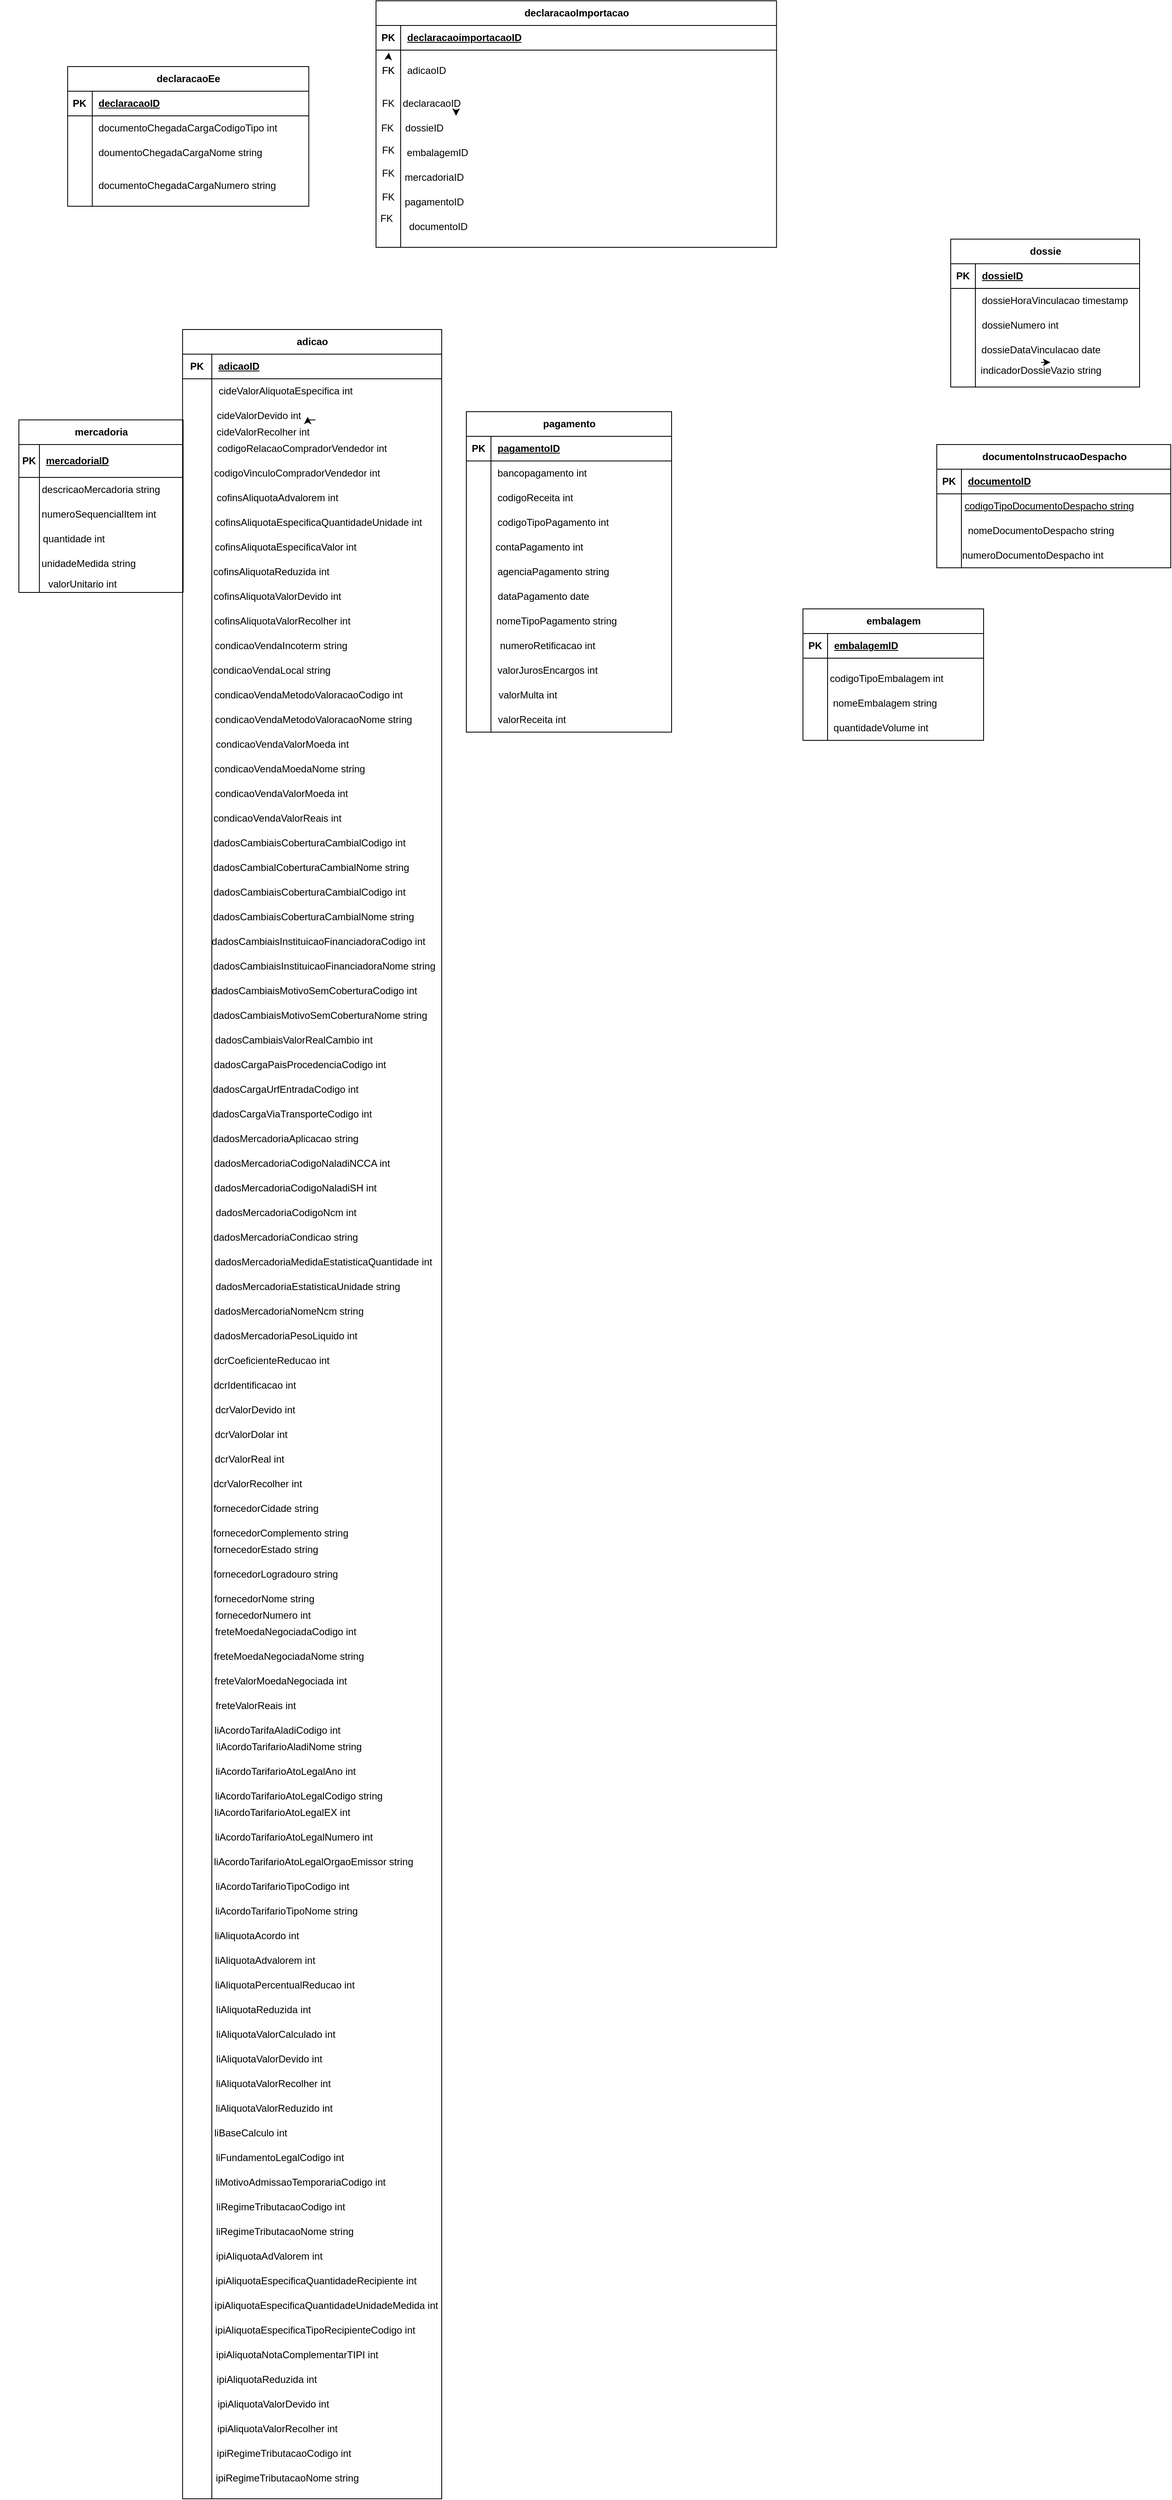 <mxfile version="24.7.17">
  <diagram id="R2lEEEUBdFMjLlhIrx00" name="Page-1">
    <mxGraphModel dx="2585" dy="945" grid="1" gridSize="10" guides="1" tooltips="1" connect="1" arrows="1" fold="1" page="1" pageScale="1" pageWidth="850" pageHeight="1100" math="0" shadow="0" extFonts="Permanent Marker^https://fonts.googleapis.com/css?family=Permanent+Marker">
      <root>
        <mxCell id="0" />
        <mxCell id="1" parent="0" />
        <mxCell id="q46EPYSh3qJfM6tuBAru-1" value="mercadoria" style="shape=table;startSize=30;container=1;collapsible=1;childLayout=tableLayout;fixedRows=1;rowLines=0;fontStyle=1;align=center;resizeLast=1;html=1;" vertex="1" parent="1">
          <mxGeometry x="15" y="580" width="200" height="210" as="geometry" />
        </mxCell>
        <mxCell id="q46EPYSh3qJfM6tuBAru-2" value="" style="shape=tableRow;horizontal=0;startSize=0;swimlaneHead=0;swimlaneBody=0;fillColor=none;collapsible=0;dropTarget=0;points=[[0,0.5],[1,0.5]];portConstraint=eastwest;top=0;left=0;right=0;bottom=1;" vertex="1" parent="q46EPYSh3qJfM6tuBAru-1">
          <mxGeometry y="30" width="200" height="40" as="geometry" />
        </mxCell>
        <mxCell id="q46EPYSh3qJfM6tuBAru-3" value="PK" style="shape=partialRectangle;connectable=0;fillColor=none;top=0;left=0;bottom=0;right=0;fontStyle=1;overflow=hidden;whiteSpace=wrap;html=1;" vertex="1" parent="q46EPYSh3qJfM6tuBAru-2">
          <mxGeometry width="25" height="40" as="geometry">
            <mxRectangle width="25" height="40" as="alternateBounds" />
          </mxGeometry>
        </mxCell>
        <mxCell id="q46EPYSh3qJfM6tuBAru-4" value="mercadoriaID" style="shape=partialRectangle;connectable=0;fillColor=none;top=0;left=0;bottom=0;right=0;align=left;spacingLeft=6;fontStyle=5;overflow=hidden;whiteSpace=wrap;html=1;" vertex="1" parent="q46EPYSh3qJfM6tuBAru-2">
          <mxGeometry x="25" width="175" height="40" as="geometry">
            <mxRectangle width="175" height="40" as="alternateBounds" />
          </mxGeometry>
        </mxCell>
        <mxCell id="q46EPYSh3qJfM6tuBAru-5" value="" style="shape=tableRow;horizontal=0;startSize=0;swimlaneHead=0;swimlaneBody=0;fillColor=none;collapsible=0;dropTarget=0;points=[[0,0.5],[1,0.5]];portConstraint=eastwest;top=0;left=0;right=0;bottom=0;" vertex="1" parent="q46EPYSh3qJfM6tuBAru-1">
          <mxGeometry y="70" width="200" height="20" as="geometry" />
        </mxCell>
        <mxCell id="q46EPYSh3qJfM6tuBAru-6" value="" style="shape=partialRectangle;connectable=0;fillColor=none;top=0;left=0;bottom=0;right=0;editable=1;overflow=hidden;whiteSpace=wrap;html=1;" vertex="1" parent="q46EPYSh3qJfM6tuBAru-5">
          <mxGeometry width="25" height="20" as="geometry">
            <mxRectangle width="25" height="20" as="alternateBounds" />
          </mxGeometry>
        </mxCell>
        <mxCell id="q46EPYSh3qJfM6tuBAru-7" value="" style="shape=partialRectangle;connectable=0;fillColor=none;top=0;left=0;bottom=0;right=0;align=left;spacingLeft=6;overflow=hidden;whiteSpace=wrap;html=1;" vertex="1" parent="q46EPYSh3qJfM6tuBAru-5">
          <mxGeometry x="25" width="175" height="20" as="geometry">
            <mxRectangle width="175" height="20" as="alternateBounds" />
          </mxGeometry>
        </mxCell>
        <mxCell id="q46EPYSh3qJfM6tuBAru-8" value="" style="shape=tableRow;horizontal=0;startSize=0;swimlaneHead=0;swimlaneBody=0;fillColor=none;collapsible=0;dropTarget=0;points=[[0,0.5],[1,0.5]];portConstraint=eastwest;top=0;left=0;right=0;bottom=0;" vertex="1" parent="q46EPYSh3qJfM6tuBAru-1">
          <mxGeometry y="90" width="200" height="30" as="geometry" />
        </mxCell>
        <mxCell id="q46EPYSh3qJfM6tuBAru-9" value="" style="shape=partialRectangle;connectable=0;fillColor=none;top=0;left=0;bottom=0;right=0;editable=1;overflow=hidden;whiteSpace=wrap;html=1;" vertex="1" parent="q46EPYSh3qJfM6tuBAru-8">
          <mxGeometry width="25" height="30" as="geometry">
            <mxRectangle width="25" height="30" as="alternateBounds" />
          </mxGeometry>
        </mxCell>
        <mxCell id="q46EPYSh3qJfM6tuBAru-10" value="" style="shape=partialRectangle;connectable=0;fillColor=none;top=0;left=0;bottom=0;right=0;align=left;spacingLeft=6;overflow=hidden;whiteSpace=wrap;html=1;" vertex="1" parent="q46EPYSh3qJfM6tuBAru-8">
          <mxGeometry x="25" width="175" height="30" as="geometry">
            <mxRectangle width="175" height="30" as="alternateBounds" />
          </mxGeometry>
        </mxCell>
        <mxCell id="q46EPYSh3qJfM6tuBAru-11" value="" style="shape=tableRow;horizontal=0;startSize=0;swimlaneHead=0;swimlaneBody=0;fillColor=none;collapsible=0;dropTarget=0;points=[[0,0.5],[1,0.5]];portConstraint=eastwest;top=0;left=0;right=0;bottom=0;" vertex="1" parent="q46EPYSh3qJfM6tuBAru-1">
          <mxGeometry y="120" width="200" height="30" as="geometry" />
        </mxCell>
        <mxCell id="q46EPYSh3qJfM6tuBAru-12" value="" style="shape=partialRectangle;connectable=0;fillColor=none;top=0;left=0;bottom=0;right=0;editable=1;overflow=hidden;whiteSpace=wrap;html=1;" vertex="1" parent="q46EPYSh3qJfM6tuBAru-11">
          <mxGeometry width="25" height="30" as="geometry">
            <mxRectangle width="25" height="30" as="alternateBounds" />
          </mxGeometry>
        </mxCell>
        <mxCell id="q46EPYSh3qJfM6tuBAru-13" value="" style="shape=partialRectangle;connectable=0;fillColor=none;top=0;left=0;bottom=0;right=0;align=left;spacingLeft=6;overflow=hidden;whiteSpace=wrap;html=1;" vertex="1" parent="q46EPYSh3qJfM6tuBAru-11">
          <mxGeometry x="25" width="175" height="30" as="geometry">
            <mxRectangle width="175" height="30" as="alternateBounds" />
          </mxGeometry>
        </mxCell>
        <mxCell id="q46EPYSh3qJfM6tuBAru-40" value="adicao" style="shape=table;startSize=30;container=1;collapsible=1;childLayout=tableLayout;fixedRows=1;rowLines=0;fontStyle=1;align=center;resizeLast=1;html=1;" vertex="1" parent="1">
          <mxGeometry x="214.38" y="470" width="315.62" height="2640" as="geometry" />
        </mxCell>
        <mxCell id="q46EPYSh3qJfM6tuBAru-41" value="" style="shape=tableRow;horizontal=0;startSize=0;swimlaneHead=0;swimlaneBody=0;fillColor=none;collapsible=0;dropTarget=0;points=[[0,0.5],[1,0.5]];portConstraint=eastwest;top=0;left=0;right=0;bottom=1;" vertex="1" parent="q46EPYSh3qJfM6tuBAru-40">
          <mxGeometry y="30" width="315.62" height="30" as="geometry" />
        </mxCell>
        <mxCell id="q46EPYSh3qJfM6tuBAru-42" value="PK" style="shape=partialRectangle;connectable=0;fillColor=none;top=0;left=0;bottom=0;right=0;fontStyle=1;overflow=hidden;whiteSpace=wrap;html=1;" vertex="1" parent="q46EPYSh3qJfM6tuBAru-41">
          <mxGeometry width="35.62" height="30" as="geometry">
            <mxRectangle width="35.62" height="30" as="alternateBounds" />
          </mxGeometry>
        </mxCell>
        <mxCell id="q46EPYSh3qJfM6tuBAru-43" value="adicaoID" style="shape=partialRectangle;connectable=0;fillColor=none;top=0;left=0;bottom=0;right=0;align=left;spacingLeft=6;fontStyle=5;overflow=hidden;whiteSpace=wrap;html=1;" vertex="1" parent="q46EPYSh3qJfM6tuBAru-41">
          <mxGeometry x="35.62" width="280" height="30" as="geometry">
            <mxRectangle width="280" height="30" as="alternateBounds" />
          </mxGeometry>
        </mxCell>
        <mxCell id="q46EPYSh3qJfM6tuBAru-44" value="" style="shape=tableRow;horizontal=0;startSize=0;swimlaneHead=0;swimlaneBody=0;fillColor=none;collapsible=0;dropTarget=0;points=[[0,0.5],[1,0.5]];portConstraint=eastwest;top=0;left=0;right=0;bottom=0;" vertex="1" parent="q46EPYSh3qJfM6tuBAru-40">
          <mxGeometry y="60" width="315.62" height="730" as="geometry" />
        </mxCell>
        <mxCell id="q46EPYSh3qJfM6tuBAru-45" value="" style="shape=partialRectangle;connectable=0;fillColor=none;top=0;left=0;bottom=0;right=0;editable=1;overflow=hidden;whiteSpace=wrap;html=1;" vertex="1" parent="q46EPYSh3qJfM6tuBAru-44">
          <mxGeometry width="35.62" height="730" as="geometry">
            <mxRectangle width="35.62" height="730" as="alternateBounds" />
          </mxGeometry>
        </mxCell>
        <mxCell id="q46EPYSh3qJfM6tuBAru-46" value="" style="shape=partialRectangle;connectable=0;fillColor=none;top=0;left=0;bottom=0;right=0;align=left;spacingLeft=6;overflow=hidden;whiteSpace=wrap;html=1;" vertex="1" parent="q46EPYSh3qJfM6tuBAru-44">
          <mxGeometry x="35.62" width="280" height="730" as="geometry">
            <mxRectangle width="280" height="730" as="alternateBounds" />
          </mxGeometry>
        </mxCell>
        <mxCell id="q46EPYSh3qJfM6tuBAru-47" value="" style="shape=tableRow;horizontal=0;startSize=0;swimlaneHead=0;swimlaneBody=0;fillColor=none;collapsible=0;dropTarget=0;points=[[0,0.5],[1,0.5]];portConstraint=eastwest;top=0;left=0;right=0;bottom=0;" vertex="1" parent="q46EPYSh3qJfM6tuBAru-40">
          <mxGeometry y="790" width="315.62" height="790" as="geometry" />
        </mxCell>
        <mxCell id="q46EPYSh3qJfM6tuBAru-48" value="" style="shape=partialRectangle;connectable=0;fillColor=none;top=0;left=0;bottom=0;right=0;editable=1;overflow=hidden;whiteSpace=wrap;html=1;" vertex="1" parent="q46EPYSh3qJfM6tuBAru-47">
          <mxGeometry width="35.62" height="790" as="geometry">
            <mxRectangle width="35.62" height="790" as="alternateBounds" />
          </mxGeometry>
        </mxCell>
        <mxCell id="q46EPYSh3qJfM6tuBAru-49" value="&lt;span style=&quot;white-space: pre;&quot;&gt;&#x9;&lt;/span&gt;" style="shape=partialRectangle;connectable=0;fillColor=none;top=0;left=0;bottom=0;right=0;align=left;spacingLeft=6;overflow=hidden;whiteSpace=wrap;html=1;" vertex="1" parent="q46EPYSh3qJfM6tuBAru-47">
          <mxGeometry x="35.62" width="280" height="790" as="geometry">
            <mxRectangle width="280" height="790" as="alternateBounds" />
          </mxGeometry>
        </mxCell>
        <mxCell id="q46EPYSh3qJfM6tuBAru-50" value="" style="shape=tableRow;horizontal=0;startSize=0;swimlaneHead=0;swimlaneBody=0;fillColor=none;collapsible=0;dropTarget=0;points=[[0,0.5],[1,0.5]];portConstraint=eastwest;top=0;left=0;right=0;bottom=0;" vertex="1" parent="q46EPYSh3qJfM6tuBAru-40">
          <mxGeometry y="1580" width="315.62" height="1060" as="geometry" />
        </mxCell>
        <mxCell id="q46EPYSh3qJfM6tuBAru-51" value="" style="shape=partialRectangle;connectable=0;fillColor=none;top=0;left=0;bottom=0;right=0;editable=1;overflow=hidden;whiteSpace=wrap;html=1;" vertex="1" parent="q46EPYSh3qJfM6tuBAru-50">
          <mxGeometry width="35.62" height="1060" as="geometry">
            <mxRectangle width="35.62" height="1060" as="alternateBounds" />
          </mxGeometry>
        </mxCell>
        <mxCell id="q46EPYSh3qJfM6tuBAru-52" value="" style="shape=partialRectangle;connectable=0;fillColor=none;top=0;left=0;bottom=0;right=0;align=left;spacingLeft=6;overflow=hidden;whiteSpace=wrap;html=1;" vertex="1" parent="q46EPYSh3qJfM6tuBAru-50">
          <mxGeometry x="35.62" width="280" height="1060" as="geometry">
            <mxRectangle width="280" height="1060" as="alternateBounds" />
          </mxGeometry>
        </mxCell>
        <mxCell id="q46EPYSh3qJfM6tuBAru-53" value="documentoInstrucaoDespacho" style="shape=table;startSize=30;container=1;collapsible=1;childLayout=tableLayout;fixedRows=1;rowLines=0;fontStyle=1;align=center;resizeLast=1;html=1;" vertex="1" parent="1">
          <mxGeometry x="1133" y="610" width="285" height="150" as="geometry" />
        </mxCell>
        <mxCell id="q46EPYSh3qJfM6tuBAru-54" value="" style="shape=tableRow;horizontal=0;startSize=0;swimlaneHead=0;swimlaneBody=0;fillColor=none;collapsible=0;dropTarget=0;points=[[0,0.5],[1,0.5]];portConstraint=eastwest;top=0;left=0;right=0;bottom=1;" vertex="1" parent="q46EPYSh3qJfM6tuBAru-53">
          <mxGeometry y="30" width="285" height="30" as="geometry" />
        </mxCell>
        <mxCell id="q46EPYSh3qJfM6tuBAru-55" value="PK" style="shape=partialRectangle;connectable=0;fillColor=none;top=0;left=0;bottom=0;right=0;fontStyle=1;overflow=hidden;whiteSpace=wrap;html=1;" vertex="1" parent="q46EPYSh3qJfM6tuBAru-54">
          <mxGeometry width="30" height="30" as="geometry">
            <mxRectangle width="30" height="30" as="alternateBounds" />
          </mxGeometry>
        </mxCell>
        <mxCell id="q46EPYSh3qJfM6tuBAru-56" value="documentoID" style="shape=partialRectangle;connectable=0;fillColor=none;top=0;left=0;bottom=0;right=0;align=left;spacingLeft=6;fontStyle=5;overflow=hidden;whiteSpace=wrap;html=1;" vertex="1" parent="q46EPYSh3qJfM6tuBAru-54">
          <mxGeometry x="30" width="255" height="30" as="geometry">
            <mxRectangle width="255" height="30" as="alternateBounds" />
          </mxGeometry>
        </mxCell>
        <mxCell id="q46EPYSh3qJfM6tuBAru-57" value="" style="shape=tableRow;horizontal=0;startSize=0;swimlaneHead=0;swimlaneBody=0;fillColor=none;collapsible=0;dropTarget=0;points=[[0,0.5],[1,0.5]];portConstraint=eastwest;top=0;left=0;right=0;bottom=0;" vertex="1" parent="q46EPYSh3qJfM6tuBAru-53">
          <mxGeometry y="60" width="285" height="30" as="geometry" />
        </mxCell>
        <mxCell id="q46EPYSh3qJfM6tuBAru-58" value="" style="shape=partialRectangle;connectable=0;fillColor=none;top=0;left=0;bottom=0;right=0;editable=1;overflow=hidden;whiteSpace=wrap;html=1;" vertex="1" parent="q46EPYSh3qJfM6tuBAru-57">
          <mxGeometry width="30" height="30" as="geometry">
            <mxRectangle width="30" height="30" as="alternateBounds" />
          </mxGeometry>
        </mxCell>
        <mxCell id="q46EPYSh3qJfM6tuBAru-59" value="" style="shape=partialRectangle;connectable=0;fillColor=none;top=0;left=0;bottom=0;right=0;align=left;spacingLeft=6;overflow=hidden;whiteSpace=wrap;html=1;" vertex="1" parent="q46EPYSh3qJfM6tuBAru-57">
          <mxGeometry x="30" width="255" height="30" as="geometry">
            <mxRectangle width="255" height="30" as="alternateBounds" />
          </mxGeometry>
        </mxCell>
        <mxCell id="q46EPYSh3qJfM6tuBAru-60" value="" style="shape=tableRow;horizontal=0;startSize=0;swimlaneHead=0;swimlaneBody=0;fillColor=none;collapsible=0;dropTarget=0;points=[[0,0.5],[1,0.5]];portConstraint=eastwest;top=0;left=0;right=0;bottom=0;" vertex="1" parent="q46EPYSh3qJfM6tuBAru-53">
          <mxGeometry y="90" width="285" height="30" as="geometry" />
        </mxCell>
        <mxCell id="q46EPYSh3qJfM6tuBAru-61" value="" style="shape=partialRectangle;connectable=0;fillColor=none;top=0;left=0;bottom=0;right=0;editable=1;overflow=hidden;whiteSpace=wrap;html=1;" vertex="1" parent="q46EPYSh3qJfM6tuBAru-60">
          <mxGeometry width="30" height="30" as="geometry">
            <mxRectangle width="30" height="30" as="alternateBounds" />
          </mxGeometry>
        </mxCell>
        <mxCell id="q46EPYSh3qJfM6tuBAru-62" value="" style="shape=partialRectangle;connectable=0;fillColor=none;top=0;left=0;bottom=0;right=0;align=left;spacingLeft=6;overflow=hidden;whiteSpace=wrap;html=1;" vertex="1" parent="q46EPYSh3qJfM6tuBAru-60">
          <mxGeometry x="30" width="255" height="30" as="geometry">
            <mxRectangle width="255" height="30" as="alternateBounds" />
          </mxGeometry>
        </mxCell>
        <mxCell id="q46EPYSh3qJfM6tuBAru-63" value="" style="shape=tableRow;horizontal=0;startSize=0;swimlaneHead=0;swimlaneBody=0;fillColor=none;collapsible=0;dropTarget=0;points=[[0,0.5],[1,0.5]];portConstraint=eastwest;top=0;left=0;right=0;bottom=0;" vertex="1" parent="q46EPYSh3qJfM6tuBAru-53">
          <mxGeometry y="120" width="285" height="30" as="geometry" />
        </mxCell>
        <mxCell id="q46EPYSh3qJfM6tuBAru-64" value="" style="shape=partialRectangle;connectable=0;fillColor=none;top=0;left=0;bottom=0;right=0;editable=1;overflow=hidden;whiteSpace=wrap;html=1;" vertex="1" parent="q46EPYSh3qJfM6tuBAru-63">
          <mxGeometry width="30" height="30" as="geometry">
            <mxRectangle width="30" height="30" as="alternateBounds" />
          </mxGeometry>
        </mxCell>
        <mxCell id="q46EPYSh3qJfM6tuBAru-65" value="" style="shape=partialRectangle;connectable=0;fillColor=none;top=0;left=0;bottom=0;right=0;align=left;spacingLeft=6;overflow=hidden;whiteSpace=wrap;html=1;" vertex="1" parent="q46EPYSh3qJfM6tuBAru-63">
          <mxGeometry x="30" width="255" height="30" as="geometry">
            <mxRectangle width="255" height="30" as="alternateBounds" />
          </mxGeometry>
        </mxCell>
        <mxCell id="q46EPYSh3qJfM6tuBAru-105" value="declaracaoImportacao" style="shape=table;startSize=30;container=1;collapsible=1;childLayout=tableLayout;fixedRows=1;rowLines=0;fontStyle=1;align=center;resizeLast=1;html=1;" vertex="1" parent="1">
          <mxGeometry x="450" y="70" width="487.81" height="300" as="geometry" />
        </mxCell>
        <mxCell id="q46EPYSh3qJfM6tuBAru-106" value="" style="shape=tableRow;horizontal=0;startSize=0;swimlaneHead=0;swimlaneBody=0;fillColor=none;collapsible=0;dropTarget=0;points=[[0,0.5],[1,0.5]];portConstraint=eastwest;top=0;left=0;right=0;bottom=1;" vertex="1" parent="q46EPYSh3qJfM6tuBAru-105">
          <mxGeometry y="30" width="487.81" height="30" as="geometry" />
        </mxCell>
        <mxCell id="q46EPYSh3qJfM6tuBAru-107" value="PK" style="shape=partialRectangle;connectable=0;fillColor=none;top=0;left=0;bottom=0;right=0;fontStyle=1;overflow=hidden;whiteSpace=wrap;html=1;" vertex="1" parent="q46EPYSh3qJfM6tuBAru-106">
          <mxGeometry width="30" height="30" as="geometry">
            <mxRectangle width="30" height="30" as="alternateBounds" />
          </mxGeometry>
        </mxCell>
        <mxCell id="q46EPYSh3qJfM6tuBAru-108" value="declaracaoimportacaoID" style="shape=partialRectangle;connectable=0;fillColor=none;top=0;left=0;bottom=0;right=0;align=left;spacingLeft=6;fontStyle=5;overflow=hidden;whiteSpace=wrap;html=1;" vertex="1" parent="q46EPYSh3qJfM6tuBAru-106">
          <mxGeometry x="30" width="457.81" height="30" as="geometry">
            <mxRectangle width="457.81" height="30" as="alternateBounds" />
          </mxGeometry>
        </mxCell>
        <mxCell id="q46EPYSh3qJfM6tuBAru-109" value="" style="shape=tableRow;horizontal=0;startSize=0;swimlaneHead=0;swimlaneBody=0;fillColor=none;collapsible=0;dropTarget=0;points=[[0,0.5],[1,0.5]];portConstraint=eastwest;top=0;left=0;right=0;bottom=0;" vertex="1" parent="q46EPYSh3qJfM6tuBAru-105">
          <mxGeometry y="60" width="487.81" height="50" as="geometry" />
        </mxCell>
        <mxCell id="q46EPYSh3qJfM6tuBAru-110" value="FK" style="shape=partialRectangle;connectable=0;fillColor=none;top=0;left=0;bottom=0;right=0;editable=1;overflow=hidden;whiteSpace=wrap;html=1;" vertex="1" parent="q46EPYSh3qJfM6tuBAru-109">
          <mxGeometry width="30" height="50" as="geometry">
            <mxRectangle width="30" height="50" as="alternateBounds" />
          </mxGeometry>
        </mxCell>
        <mxCell id="q46EPYSh3qJfM6tuBAru-111" value="adicaoID" style="shape=partialRectangle;connectable=0;fillColor=none;top=0;left=0;bottom=0;right=0;align=left;spacingLeft=6;overflow=hidden;whiteSpace=wrap;html=1;" vertex="1" parent="q46EPYSh3qJfM6tuBAru-109">
          <mxGeometry x="30" width="457.81" height="50" as="geometry">
            <mxRectangle width="457.81" height="50" as="alternateBounds" />
          </mxGeometry>
        </mxCell>
        <mxCell id="q46EPYSh3qJfM6tuBAru-112" value="" style="shape=tableRow;horizontal=0;startSize=0;swimlaneHead=0;swimlaneBody=0;fillColor=none;collapsible=0;dropTarget=0;points=[[0,0.5],[1,0.5]];portConstraint=eastwest;top=0;left=0;right=0;bottom=0;" vertex="1" parent="q46EPYSh3qJfM6tuBAru-105">
          <mxGeometry y="110" width="487.81" height="50" as="geometry" />
        </mxCell>
        <mxCell id="q46EPYSh3qJfM6tuBAru-113" value="" style="shape=partialRectangle;connectable=0;fillColor=none;top=0;left=0;bottom=0;right=0;editable=1;overflow=hidden;whiteSpace=wrap;html=1;" vertex="1" parent="q46EPYSh3qJfM6tuBAru-112">
          <mxGeometry width="30" height="50" as="geometry">
            <mxRectangle width="30" height="50" as="alternateBounds" />
          </mxGeometry>
        </mxCell>
        <mxCell id="q46EPYSh3qJfM6tuBAru-114" value="" style="shape=partialRectangle;connectable=0;fillColor=none;top=0;left=0;bottom=0;right=0;align=left;spacingLeft=6;overflow=hidden;whiteSpace=wrap;html=1;" vertex="1" parent="q46EPYSh3qJfM6tuBAru-112">
          <mxGeometry x="30" width="457.81" height="50" as="geometry">
            <mxRectangle width="457.81" height="50" as="alternateBounds" />
          </mxGeometry>
        </mxCell>
        <mxCell id="q46EPYSh3qJfM6tuBAru-115" value="" style="shape=tableRow;horizontal=0;startSize=0;swimlaneHead=0;swimlaneBody=0;fillColor=none;collapsible=0;dropTarget=0;points=[[0,0.5],[1,0.5]];portConstraint=eastwest;top=0;left=0;right=0;bottom=0;" vertex="1" parent="q46EPYSh3qJfM6tuBAru-105">
          <mxGeometry y="160" width="487.81" height="100" as="geometry" />
        </mxCell>
        <mxCell id="q46EPYSh3qJfM6tuBAru-116" value="FK&lt;div&gt;&lt;br&gt;&lt;div&gt;FK&lt;/div&gt;&lt;div&gt;&lt;br&gt;&lt;/div&gt;&lt;div&gt;FK&lt;/div&gt;&lt;/div&gt;" style="shape=partialRectangle;connectable=0;fillColor=none;top=0;left=0;bottom=0;right=0;editable=1;overflow=hidden;whiteSpace=wrap;html=1;" vertex="1" parent="q46EPYSh3qJfM6tuBAru-115">
          <mxGeometry width="30" height="100" as="geometry">
            <mxRectangle width="30" height="100" as="alternateBounds" />
          </mxGeometry>
        </mxCell>
        <mxCell id="q46EPYSh3qJfM6tuBAru-117" value="" style="shape=partialRectangle;connectable=0;fillColor=none;top=0;left=0;bottom=0;right=0;align=left;spacingLeft=6;overflow=hidden;whiteSpace=wrap;html=1;" vertex="1" parent="q46EPYSh3qJfM6tuBAru-115">
          <mxGeometry x="30" width="457.81" height="100" as="geometry">
            <mxRectangle width="457.81" height="100" as="alternateBounds" />
          </mxGeometry>
        </mxCell>
        <mxCell id="q46EPYSh3qJfM6tuBAru-122" value="dossie" style="shape=table;startSize=30;container=1;collapsible=1;childLayout=tableLayout;fixedRows=1;rowLines=0;fontStyle=1;align=center;resizeLast=1;html=1;" vertex="1" parent="1">
          <mxGeometry x="1150" y="360" width="230" height="180" as="geometry" />
        </mxCell>
        <mxCell id="q46EPYSh3qJfM6tuBAru-123" value="" style="shape=tableRow;horizontal=0;startSize=0;swimlaneHead=0;swimlaneBody=0;fillColor=none;collapsible=0;dropTarget=0;points=[[0,0.5],[1,0.5]];portConstraint=eastwest;top=0;left=0;right=0;bottom=1;" vertex="1" parent="q46EPYSh3qJfM6tuBAru-122">
          <mxGeometry y="30" width="230" height="30" as="geometry" />
        </mxCell>
        <mxCell id="q46EPYSh3qJfM6tuBAru-124" value="PK" style="shape=partialRectangle;connectable=0;fillColor=none;top=0;left=0;bottom=0;right=0;fontStyle=1;overflow=hidden;whiteSpace=wrap;html=1;" vertex="1" parent="q46EPYSh3qJfM6tuBAru-123">
          <mxGeometry width="30" height="30" as="geometry">
            <mxRectangle width="30" height="30" as="alternateBounds" />
          </mxGeometry>
        </mxCell>
        <mxCell id="q46EPYSh3qJfM6tuBAru-125" value="dossieID" style="shape=partialRectangle;connectable=0;fillColor=none;top=0;left=0;bottom=0;right=0;align=left;spacingLeft=6;fontStyle=5;overflow=hidden;whiteSpace=wrap;html=1;" vertex="1" parent="q46EPYSh3qJfM6tuBAru-123">
          <mxGeometry x="30" width="200" height="30" as="geometry">
            <mxRectangle width="200" height="30" as="alternateBounds" />
          </mxGeometry>
        </mxCell>
        <mxCell id="q46EPYSh3qJfM6tuBAru-126" value="" style="shape=tableRow;horizontal=0;startSize=0;swimlaneHead=0;swimlaneBody=0;fillColor=none;collapsible=0;dropTarget=0;points=[[0,0.5],[1,0.5]];portConstraint=eastwest;top=0;left=0;right=0;bottom=0;" vertex="1" parent="q46EPYSh3qJfM6tuBAru-122">
          <mxGeometry y="60" width="230" height="30" as="geometry" />
        </mxCell>
        <mxCell id="q46EPYSh3qJfM6tuBAru-127" value="" style="shape=partialRectangle;connectable=0;fillColor=none;top=0;left=0;bottom=0;right=0;editable=1;overflow=hidden;whiteSpace=wrap;html=1;" vertex="1" parent="q46EPYSh3qJfM6tuBAru-126">
          <mxGeometry width="30" height="30" as="geometry">
            <mxRectangle width="30" height="30" as="alternateBounds" />
          </mxGeometry>
        </mxCell>
        <mxCell id="q46EPYSh3qJfM6tuBAru-128" value="dossieHoraVinculacao timestamp" style="shape=partialRectangle;connectable=0;fillColor=none;top=0;left=0;bottom=0;right=0;align=left;spacingLeft=6;overflow=hidden;whiteSpace=wrap;html=1;" vertex="1" parent="q46EPYSh3qJfM6tuBAru-126">
          <mxGeometry x="30" width="200" height="30" as="geometry">
            <mxRectangle width="200" height="30" as="alternateBounds" />
          </mxGeometry>
        </mxCell>
        <mxCell id="q46EPYSh3qJfM6tuBAru-129" value="" style="shape=tableRow;horizontal=0;startSize=0;swimlaneHead=0;swimlaneBody=0;fillColor=none;collapsible=0;dropTarget=0;points=[[0,0.5],[1,0.5]];portConstraint=eastwest;top=0;left=0;right=0;bottom=0;" vertex="1" parent="q46EPYSh3qJfM6tuBAru-122">
          <mxGeometry y="90" width="230" height="30" as="geometry" />
        </mxCell>
        <mxCell id="q46EPYSh3qJfM6tuBAru-130" value="" style="shape=partialRectangle;connectable=0;fillColor=none;top=0;left=0;bottom=0;right=0;editable=1;overflow=hidden;whiteSpace=wrap;html=1;" vertex="1" parent="q46EPYSh3qJfM6tuBAru-129">
          <mxGeometry width="30" height="30" as="geometry">
            <mxRectangle width="30" height="30" as="alternateBounds" />
          </mxGeometry>
        </mxCell>
        <mxCell id="q46EPYSh3qJfM6tuBAru-131" value="dossieNumero int" style="shape=partialRectangle;connectable=0;fillColor=none;top=0;left=0;bottom=0;right=0;align=left;spacingLeft=6;overflow=hidden;whiteSpace=wrap;html=1;" vertex="1" parent="q46EPYSh3qJfM6tuBAru-129">
          <mxGeometry x="30" width="200" height="30" as="geometry">
            <mxRectangle width="200" height="30" as="alternateBounds" />
          </mxGeometry>
        </mxCell>
        <mxCell id="q46EPYSh3qJfM6tuBAru-132" value="" style="shape=tableRow;horizontal=0;startSize=0;swimlaneHead=0;swimlaneBody=0;fillColor=none;collapsible=0;dropTarget=0;points=[[0,0.5],[1,0.5]];portConstraint=eastwest;top=0;left=0;right=0;bottom=0;" vertex="1" parent="q46EPYSh3qJfM6tuBAru-122">
          <mxGeometry y="120" width="230" height="40" as="geometry" />
        </mxCell>
        <mxCell id="q46EPYSh3qJfM6tuBAru-133" value="" style="shape=partialRectangle;connectable=0;fillColor=none;top=0;left=0;bottom=0;right=0;editable=1;overflow=hidden;whiteSpace=wrap;html=1;" vertex="1" parent="q46EPYSh3qJfM6tuBAru-132">
          <mxGeometry width="30" height="40" as="geometry">
            <mxRectangle width="30" height="40" as="alternateBounds" />
          </mxGeometry>
        </mxCell>
        <mxCell id="q46EPYSh3qJfM6tuBAru-134" value="&lt;span style=&quot;color: rgba(0, 0, 0, 0); font-family: monospace; font-size: 0px; text-wrap-mode: nowrap;&quot;&gt;%3CmxGraphModel%3E%3Croot%3E%3CmxCell%20id%3D%220%22%2F%3E%3CmxCell%20id%3D%221%22%20parent%3D%220%22%2F%3E%3CmxCell%20id%3D%222%22%20value%3D%22dossieDataVinculacao%20date%22%20style%3D%22text%3Bhtml%3D1%3Balign%3Dcenter%3BverticalAlign%3Dmiddle%3BwhiteSpace%3Dwrap%3Brounded%3D0%3B%22%20vertex%3D%221%22%20parent%3D%221%22%3E%3CmxGeometry%20x%3D%22900%22%20y%3D%22490%22%20width%3D%22230%22%20height%3D%2230%22%20as%3D%22geometry%22%2F%3E%3C%2FmxCell%3E%3C%2Froot%3E%3C%2FmxGraphModel%3E&lt;/span&gt;" style="shape=partialRectangle;connectable=0;fillColor=none;top=0;left=0;bottom=0;right=0;align=left;spacingLeft=6;overflow=hidden;whiteSpace=wrap;html=1;" vertex="1" parent="q46EPYSh3qJfM6tuBAru-132">
          <mxGeometry x="30" width="200" height="40" as="geometry">
            <mxRectangle width="200" height="40" as="alternateBounds" />
          </mxGeometry>
        </mxCell>
        <mxCell id="q46EPYSh3qJfM6tuBAru-136" value="" style="endArrow=none;html=1;rounded=0;entryX=0.161;entryY=1;entryDx=0;entryDy=0;entryPerimeter=0;" edge="1" parent="1" target="q46EPYSh3qJfM6tuBAru-138">
          <mxGeometry width="50" height="50" relative="1" as="geometry">
            <mxPoint x="40" y="640" as="sourcePoint" />
            <mxPoint x="40" y="780" as="targetPoint" />
          </mxGeometry>
        </mxCell>
        <mxCell id="q46EPYSh3qJfM6tuBAru-138" value="valorUnitario int" style="text;html=1;align=center;verticalAlign=middle;whiteSpace=wrap;rounded=0;" vertex="1" parent="1">
          <mxGeometry x="15" y="770" width="155" height="20" as="geometry" />
        </mxCell>
        <mxCell id="q46EPYSh3qJfM6tuBAru-144" value="" style="endArrow=none;html=1;rounded=0;" edge="1" parent="1">
          <mxGeometry width="50" height="50" relative="1" as="geometry">
            <mxPoint x="590" y="960" as="sourcePoint" />
            <mxPoint x="590" y="720" as="targetPoint" />
          </mxGeometry>
        </mxCell>
        <mxCell id="q46EPYSh3qJfM6tuBAru-145" value="contaPagamento int" style="text;html=1;align=center;verticalAlign=middle;whiteSpace=wrap;rounded=0;" vertex="1" parent="1">
          <mxGeometry x="548.75" y="720" width="200" height="30" as="geometry" />
        </mxCell>
        <mxCell id="q46EPYSh3qJfM6tuBAru-148" value="dataPagamento date" style="text;html=1;align=center;verticalAlign=middle;whiteSpace=wrap;rounded=0;" vertex="1" parent="1">
          <mxGeometry x="584.38" y="780" width="140" height="30" as="geometry" />
        </mxCell>
        <mxCell id="q46EPYSh3qJfM6tuBAru-151" value="nomeTipoPagamento string" style="text;html=1;align=center;verticalAlign=middle;whiteSpace=wrap;rounded=0;" vertex="1" parent="1">
          <mxGeometry x="570" y="810" width="200" height="30" as="geometry" />
        </mxCell>
        <mxCell id="q46EPYSh3qJfM6tuBAru-152" value="numeroRetificacao int" style="text;html=1;align=center;verticalAlign=middle;whiteSpace=wrap;rounded=0;" vertex="1" parent="1">
          <mxGeometry x="574.38" y="840" width="170" height="30" as="geometry" />
        </mxCell>
        <mxCell id="q46EPYSh3qJfM6tuBAru-154" value="valorJurosEncargos int" style="text;html=1;align=center;verticalAlign=middle;whiteSpace=wrap;rounded=0;" vertex="1" parent="1">
          <mxGeometry x="584.38" y="870" width="150" height="30" as="geometry" />
        </mxCell>
        <mxCell id="q46EPYSh3qJfM6tuBAru-155" value="valorMulta int" style="text;html=1;align=center;verticalAlign=middle;whiteSpace=wrap;rounded=0;" vertex="1" parent="1">
          <mxGeometry x="560" y="900" width="150" height="30" as="geometry" />
        </mxCell>
        <mxCell id="q46EPYSh3qJfM6tuBAru-158" value="valorReceita int" style="text;html=1;align=center;verticalAlign=middle;whiteSpace=wrap;rounded=0;" vertex="1" parent="1">
          <mxGeometry x="570" y="930" width="140" height="30" as="geometry" />
        </mxCell>
        <mxCell id="q46EPYSh3qJfM6tuBAru-160" value="descricaoMercadoria string" style="text;html=1;align=center;verticalAlign=middle;whiteSpace=wrap;rounded=0;" vertex="1" parent="1">
          <mxGeometry x="25" y="650" width="180" height="30" as="geometry" />
        </mxCell>
        <mxCell id="q46EPYSh3qJfM6tuBAru-161" value="numeroSequencialItem int" style="text;html=1;align=center;verticalAlign=middle;whiteSpace=wrap;rounded=0;" vertex="1" parent="1">
          <mxGeometry x="20" y="680" width="185" height="30" as="geometry" />
        </mxCell>
        <mxCell id="q46EPYSh3qJfM6tuBAru-162" value="quantidade int" style="text;html=1;align=center;verticalAlign=middle;whiteSpace=wrap;rounded=0;" vertex="1" parent="1">
          <mxGeometry x="-7.5" y="710" width="177.5" height="30" as="geometry" />
        </mxCell>
        <mxCell id="q46EPYSh3qJfM6tuBAru-164" value="unidadeMedida string" style="text;html=1;align=center;verticalAlign=middle;whiteSpace=wrap;rounded=0;" vertex="1" parent="1">
          <mxGeometry x="15.31" y="740" width="170" height="30" as="geometry" />
        </mxCell>
        <mxCell id="q46EPYSh3qJfM6tuBAru-170" value="cideValorAliquotaEspecifica int" style="text;html=1;align=center;verticalAlign=middle;whiteSpace=wrap;rounded=0;" vertex="1" parent="1">
          <mxGeometry x="230" y="530" width="220" height="30" as="geometry" />
        </mxCell>
        <mxCell id="q46EPYSh3qJfM6tuBAru-171" value="cideValorDevido int" style="text;html=1;align=center;verticalAlign=middle;whiteSpace=wrap;rounded=0;" vertex="1" parent="1">
          <mxGeometry x="190" y="560" width="235" height="30" as="geometry" />
        </mxCell>
        <mxCell id="q46EPYSh3qJfM6tuBAru-172" value="cideValorRecolher int" style="text;html=1;align=center;verticalAlign=middle;whiteSpace=wrap;rounded=0;" vertex="1" parent="1">
          <mxGeometry x="185" y="580" width="255" height="30" as="geometry" />
        </mxCell>
        <mxCell id="q46EPYSh3qJfM6tuBAru-173" style="edgeStyle=orthogonalEdgeStyle;rounded=0;orthogonalLoop=1;jettySize=auto;html=1;exitX=0.75;exitY=0;exitDx=0;exitDy=0;entryX=0.713;entryY=-0.127;entryDx=0;entryDy=0;entryPerimeter=0;" edge="1" parent="1" source="q46EPYSh3qJfM6tuBAru-172" target="q46EPYSh3qJfM6tuBAru-172">
          <mxGeometry relative="1" as="geometry" />
        </mxCell>
        <mxCell id="q46EPYSh3qJfM6tuBAru-174" value="codigoRelacaoCompradorVendedor int" style="text;html=1;align=center;verticalAlign=middle;whiteSpace=wrap;rounded=0;" vertex="1" parent="1">
          <mxGeometry x="236.25" y="600" width="247.5" height="30" as="geometry" />
        </mxCell>
        <mxCell id="q46EPYSh3qJfM6tuBAru-175" value="codigoVinculoCompradorVendedor int" style="text;html=1;align=center;verticalAlign=middle;whiteSpace=wrap;rounded=0;" vertex="1" parent="1">
          <mxGeometry x="223.75" y="630" width="260" height="30" as="geometry" />
        </mxCell>
        <mxCell id="q46EPYSh3qJfM6tuBAru-178" value="cofinsAliquotaAdvalorem int" style="text;html=1;align=center;verticalAlign=middle;whiteSpace=wrap;rounded=0;" vertex="1" parent="1">
          <mxGeometry x="170" y="660" width="320" height="30" as="geometry" />
        </mxCell>
        <mxCell id="q46EPYSh3qJfM6tuBAru-180" value="cofinsAliquotaEspecificaQuantidadeUnidade int" style="text;html=1;align=center;verticalAlign=middle;whiteSpace=wrap;rounded=0;" vertex="1" parent="1">
          <mxGeometry x="215" y="690" width="330" height="30" as="geometry" />
        </mxCell>
        <mxCell id="q46EPYSh3qJfM6tuBAru-182" value="cofinsAliquotaEspecificaValor int" style="text;html=1;align=center;verticalAlign=middle;whiteSpace=wrap;rounded=0;" vertex="1" parent="1">
          <mxGeometry x="120" y="720" width="440" height="30" as="geometry" />
        </mxCell>
        <mxCell id="q46EPYSh3qJfM6tuBAru-183" value="cofinsAliquotaReduzida int" style="text;html=1;align=center;verticalAlign=middle;whiteSpace=wrap;rounded=0;" vertex="1" parent="1">
          <mxGeometry x="190" y="750" width="265" height="30" as="geometry" />
        </mxCell>
        <mxCell id="q46EPYSh3qJfM6tuBAru-203" value="cofinsAliquotaValorDevido int" style="text;html=1;align=center;verticalAlign=middle;whiteSpace=wrap;rounded=0;" vertex="1" parent="1">
          <mxGeometry x="105" y="780" width="450" height="30" as="geometry" />
        </mxCell>
        <mxCell id="q46EPYSh3qJfM6tuBAru-214" value="cofinsAliquotaValorRecolher int" style="text;html=1;align=center;verticalAlign=middle;whiteSpace=wrap;rounded=0;" vertex="1" parent="1">
          <mxGeometry x="146.25" y="810" width="380" height="30" as="geometry" />
        </mxCell>
        <mxCell id="q46EPYSh3qJfM6tuBAru-219" value="condicaoVendaIncoterm string" style="text;html=1;align=center;verticalAlign=middle;whiteSpace=wrap;rounded=0;" vertex="1" parent="1">
          <mxGeometry x="105" y="840" width="458.75" height="30" as="geometry" />
        </mxCell>
        <mxCell id="q46EPYSh3qJfM6tuBAru-221" value="condicaoVendaLocal string" style="text;html=1;align=center;verticalAlign=middle;whiteSpace=wrap;rounded=0;" vertex="1" parent="1">
          <mxGeometry x="132.5" y="870" width="380" height="30" as="geometry" />
        </mxCell>
        <mxCell id="q46EPYSh3qJfM6tuBAru-222" value="condicaoVendaMetodoValoracaoCodigo int" style="text;html=1;align=center;verticalAlign=middle;whiteSpace=wrap;rounded=0;" vertex="1" parent="1">
          <mxGeometry x="112.5" y="900" width="510" height="30" as="geometry" />
        </mxCell>
        <mxCell id="q46EPYSh3qJfM6tuBAru-223" value="condicaoVendaMetodoValoracaoNome string" style="text;html=1;align=center;verticalAlign=middle;whiteSpace=wrap;rounded=0;" vertex="1" parent="1">
          <mxGeometry x="223.75" y="930" width="300" height="30" as="geometry" />
        </mxCell>
        <mxCell id="q46EPYSh3qJfM6tuBAru-224" value="condicaoVendaValorMoeda int" style="text;html=1;align=center;verticalAlign=middle;whiteSpace=wrap;rounded=0;" vertex="1" parent="1">
          <mxGeometry x="181.25" y="960" width="310" height="30" as="geometry" />
        </mxCell>
        <mxCell id="q46EPYSh3qJfM6tuBAru-227" value="condicaoVendaMoedaNome string" style="text;html=1;align=center;verticalAlign=middle;whiteSpace=wrap;rounded=0;" vertex="1" parent="1">
          <mxGeometry x="162.5" y="990" width="363.75" height="30" as="geometry" />
        </mxCell>
        <mxCell id="q46EPYSh3qJfM6tuBAru-228" value="condicaoVendaValorMoeda int" style="text;html=1;align=center;verticalAlign=middle;whiteSpace=wrap;rounded=0;" vertex="1" parent="1">
          <mxGeometry x="226.56" y="1020" width="215.62" height="30" as="geometry" />
        </mxCell>
        <mxCell id="q46EPYSh3qJfM6tuBAru-230" value="condicaoVendaValorReais int" style="text;html=1;align=center;verticalAlign=middle;whiteSpace=wrap;rounded=0;" vertex="1" parent="1">
          <mxGeometry x="155" y="1050" width="350" height="30" as="geometry" />
        </mxCell>
        <mxCell id="q46EPYSh3qJfM6tuBAru-234" value="dadosCambiaisCoberturaCambialCodigo int" style="text;html=1;align=center;verticalAlign=middle;whiteSpace=wrap;rounded=0;" vertex="1" parent="1">
          <mxGeometry x="213.75" y="1080" width="310" height="30" as="geometry" />
        </mxCell>
        <mxCell id="q46EPYSh3qJfM6tuBAru-235" value="dadosCambialCoberturaCambialNome string" style="text;html=1;align=center;verticalAlign=middle;whiteSpace=wrap;rounded=0;" vertex="1" parent="1">
          <mxGeometry x="216.25" y="1110" width="310" height="30" as="geometry" />
        </mxCell>
        <mxCell id="q46EPYSh3qJfM6tuBAru-237" value="dadosCambiaisCoberturaCambialCodigo int" style="text;html=1;align=center;verticalAlign=middle;whiteSpace=wrap;rounded=0;" vertex="1" parent="1">
          <mxGeometry x="214.38" y="1140" width="310" height="30" as="geometry" />
        </mxCell>
        <mxCell id="q46EPYSh3qJfM6tuBAru-238" value="dadosCambiaisCoberturaCambialNome string" style="text;html=1;align=center;verticalAlign=middle;whiteSpace=wrap;rounded=0;" vertex="1" parent="1">
          <mxGeometry x="219.38" y="1170" width="310" height="30" as="geometry" />
        </mxCell>
        <mxCell id="q46EPYSh3qJfM6tuBAru-239" value="dadosCambiaisInstituicaoFinanciadoraCodigo int" style="text;html=1;align=center;verticalAlign=middle;whiteSpace=wrap;rounded=0;" vertex="1" parent="1">
          <mxGeometry x="227.81" y="1200" width="304.38" height="30" as="geometry" />
        </mxCell>
        <mxCell id="q46EPYSh3qJfM6tuBAru-243" value="dadosCambiaisInstituicaoFinanciadoraNome string" style="text;html=1;align=center;verticalAlign=middle;whiteSpace=wrap;rounded=0;" vertex="1" parent="1">
          <mxGeometry x="240.16" y="1230" width="294.06" height="30" as="geometry" />
        </mxCell>
        <mxCell id="q46EPYSh3qJfM6tuBAru-244" value="dadosCambiaisMotivoSemCoberturaCodigo int" style="text;html=1;align=center;verticalAlign=middle;whiteSpace=wrap;rounded=0;" vertex="1" parent="1">
          <mxGeometry x="200" y="1260" width="350" height="30" as="geometry" />
        </mxCell>
        <mxCell id="q46EPYSh3qJfM6tuBAru-246" value="dadosCambiaisMotivoSemCoberturaNome string" style="text;html=1;align=center;verticalAlign=middle;whiteSpace=wrap;rounded=0;" vertex="1" parent="1">
          <mxGeometry x="232.19" y="1290" width="300" height="30" as="geometry" />
        </mxCell>
        <mxCell id="q46EPYSh3qJfM6tuBAru-247" value="dadosCambiaisValorRealCambio int" style="text;html=1;align=center;verticalAlign=middle;whiteSpace=wrap;rounded=0;" vertex="1" parent="1">
          <mxGeometry x="195" y="1320" width="310" height="30" as="geometry" />
        </mxCell>
        <mxCell id="q46EPYSh3qJfM6tuBAru-248" value="dadosCargaPaisProcedenciaCodigo int" style="text;html=1;align=center;verticalAlign=middle;whiteSpace=wrap;rounded=0;" vertex="1" parent="1">
          <mxGeometry x="151.25" y="1350" width="412.5" height="30" as="geometry" />
        </mxCell>
        <mxCell id="q46EPYSh3qJfM6tuBAru-249" value="dadosCargaUrfEntradaCodigo int" style="text;html=1;align=center;verticalAlign=middle;whiteSpace=wrap;rounded=0;" vertex="1" parent="1">
          <mxGeometry x="165" y="1380" width="350" height="30" as="geometry" />
        </mxCell>
        <mxCell id="q46EPYSh3qJfM6tuBAru-250" value="dadosCargaViaTransporteCodigo int" style="text;html=1;align=center;verticalAlign=middle;whiteSpace=wrap;rounded=0;" vertex="1" parent="1">
          <mxGeometry x="182.5" y="1410" width="330" height="30" as="geometry" />
        </mxCell>
        <mxCell id="q46EPYSh3qJfM6tuBAru-254" value="dadosMercadoriaAplicacao string" style="text;html=1;align=center;verticalAlign=middle;whiteSpace=wrap;rounded=0;" vertex="1" parent="1">
          <mxGeometry x="185" y="1440" width="310" height="30" as="geometry" />
        </mxCell>
        <mxCell id="q46EPYSh3qJfM6tuBAru-255" value="dadosMercadoriaCodigoNaladiNCCA int" style="text;html=1;align=center;verticalAlign=middle;whiteSpace=wrap;rounded=0;" vertex="1" parent="1">
          <mxGeometry x="205" y="1470" width="310" height="30" as="geometry" />
        </mxCell>
        <mxCell id="q46EPYSh3qJfM6tuBAru-256" value="dadosMercadoriaCodigoNaladiSH int" style="text;html=1;align=center;verticalAlign=middle;whiteSpace=wrap;rounded=0;" vertex="1" parent="1">
          <mxGeometry x="195" y="1500" width="313.75" height="30" as="geometry" />
        </mxCell>
        <mxCell id="q46EPYSh3qJfM6tuBAru-259" value="dadosMercadoriaCodigoNcm int" style="text;html=1;align=center;verticalAlign=middle;whiteSpace=wrap;rounded=0;" vertex="1" parent="1">
          <mxGeometry x="217.5" y="1530" width="245" height="30" as="geometry" />
        </mxCell>
        <mxCell id="q46EPYSh3qJfM6tuBAru-261" value="dadosMercadoriaCondicao string" style="text;html=1;align=center;verticalAlign=middle;whiteSpace=wrap;rounded=0;" vertex="1" parent="1">
          <mxGeometry x="225" y="1560" width="230" height="30" as="geometry" />
        </mxCell>
        <mxCell id="q46EPYSh3qJfM6tuBAru-267" value="dadosMercadoriaMedidaEstatisticaQuantidade int" style="text;html=1;align=center;verticalAlign=middle;whiteSpace=wrap;rounded=0;" vertex="1" parent="1">
          <mxGeometry x="181.25" y="1590" width="410" height="30" as="geometry" />
        </mxCell>
        <mxCell id="q46EPYSh3qJfM6tuBAru-268" value="dadosMercadoriaEstatisticaUnidade string" style="text;html=1;align=center;verticalAlign=middle;whiteSpace=wrap;rounded=0;" vertex="1" parent="1">
          <mxGeometry x="232.19" y="1620" width="270" height="30" as="geometry" />
        </mxCell>
        <mxCell id="q46EPYSh3qJfM6tuBAru-282" value="dadosMercadoriaNomeNcm string" style="text;html=1;align=center;verticalAlign=middle;whiteSpace=wrap;rounded=0;" vertex="1" parent="1">
          <mxGeometry x="194.38" y="1650" width="300" height="30" as="geometry" />
        </mxCell>
        <mxCell id="q46EPYSh3qJfM6tuBAru-283" value="dadosMercadoriaPesoLiquido int" style="text;html=1;align=center;verticalAlign=middle;whiteSpace=wrap;rounded=0;" vertex="1" parent="1">
          <mxGeometry x="165" y="1680" width="350" height="30" as="geometry" />
        </mxCell>
        <mxCell id="q46EPYSh3qJfM6tuBAru-285" value="dcrCoeficienteReducao int" style="text;html=1;align=center;verticalAlign=middle;whiteSpace=wrap;rounded=0;" vertex="1" parent="1">
          <mxGeometry x="147.5" y="1710" width="350" height="30" as="geometry" />
        </mxCell>
        <mxCell id="q46EPYSh3qJfM6tuBAru-287" value="dcrIdentificacao int" style="text;html=1;align=center;verticalAlign=middle;whiteSpace=wrap;rounded=0;" vertex="1" parent="1">
          <mxGeometry x="185" y="1740" width="235" height="30" as="geometry" />
        </mxCell>
        <mxCell id="q46EPYSh3qJfM6tuBAru-289" value="dcrValorDevido int" style="text;html=1;align=center;verticalAlign=middle;whiteSpace=wrap;rounded=0;" vertex="1" parent="1">
          <mxGeometry x="117.5" y="1770" width="370" height="30" as="geometry" />
        </mxCell>
        <mxCell id="q46EPYSh3qJfM6tuBAru-292" value="dcrValorDolar int" style="text;html=1;align=center;verticalAlign=middle;whiteSpace=wrap;rounded=0;" vertex="1" parent="1">
          <mxGeometry x="213.75" y="1800" width="168.12" height="30" as="geometry" />
        </mxCell>
        <mxCell id="q46EPYSh3qJfM6tuBAru-298" value="dcrValorReal int" style="text;html=1;align=center;verticalAlign=middle;whiteSpace=wrap;rounded=0;" vertex="1" parent="1">
          <mxGeometry x="90" y="1830" width="412.19" height="30" as="geometry" />
        </mxCell>
        <mxCell id="q46EPYSh3qJfM6tuBAru-299" value="dcrValorRecolher int" style="text;html=1;align=center;verticalAlign=middle;whiteSpace=wrap;rounded=0;" vertex="1" parent="1">
          <mxGeometry x="121.25" y="1860" width="370" height="30" as="geometry" />
        </mxCell>
        <mxCell id="q46EPYSh3qJfM6tuBAru-300" value="fornecedorCidade string" style="text;html=1;align=center;verticalAlign=middle;whiteSpace=wrap;rounded=0;" vertex="1" parent="1">
          <mxGeometry x="146.25" y="1890" width="340" height="30" as="geometry" />
        </mxCell>
        <mxCell id="q46EPYSh3qJfM6tuBAru-302" value="fornecedorComplemento string" style="text;html=1;align=center;verticalAlign=middle;whiteSpace=wrap;rounded=0;" vertex="1" parent="1">
          <mxGeometry x="89.37" y="1920" width="490" height="30" as="geometry" />
        </mxCell>
        <mxCell id="q46EPYSh3qJfM6tuBAru-337" value="fornecedorEstado string" style="text;html=1;align=center;verticalAlign=middle;whiteSpace=wrap;rounded=0;" vertex="1" parent="1">
          <mxGeometry x="154.38" y="1940" width="323.75" height="30" as="geometry" />
        </mxCell>
        <mxCell id="q46EPYSh3qJfM6tuBAru-338" value="fornecedorLogradouro string" style="text;html=1;align=center;verticalAlign=middle;whiteSpace=wrap;rounded=0;" vertex="1" parent="1">
          <mxGeometry x="117.5" y="1970" width="420" height="30" as="geometry" />
        </mxCell>
        <mxCell id="q46EPYSh3qJfM6tuBAru-341" value="fornecedorNome string" style="text;html=1;align=center;verticalAlign=middle;whiteSpace=wrap;rounded=0;" vertex="1" parent="1">
          <mxGeometry x="89.37" y="2000" width="450" height="30" as="geometry" />
        </mxCell>
        <mxCell id="q46EPYSh3qJfM6tuBAru-342" value="fornecedorNumero int" style="text;html=1;align=center;verticalAlign=middle;whiteSpace=wrap;rounded=0;" vertex="1" parent="1">
          <mxGeometry x="165" y="2020" width="295" height="30" as="geometry" />
        </mxCell>
        <mxCell id="q46EPYSh3qJfM6tuBAru-344" value="freteMoedaNegociadaCodigo int" style="text;html=1;align=center;verticalAlign=middle;whiteSpace=wrap;rounded=0;" vertex="1" parent="1">
          <mxGeometry x="70" y="2040" width="540" height="30" as="geometry" />
        </mxCell>
        <mxCell id="q46EPYSh3qJfM6tuBAru-345" value="freteMoedaNegociadaNome string" style="text;html=1;align=center;verticalAlign=middle;whiteSpace=wrap;rounded=0;" vertex="1" parent="1">
          <mxGeometry x="74.38" y="2070" width="540" height="30" as="geometry" />
        </mxCell>
        <mxCell id="q46EPYSh3qJfM6tuBAru-346" value="freteValorMoedaNegociada int" style="text;html=1;align=center;verticalAlign=middle;whiteSpace=wrap;rounded=0;" vertex="1" parent="1">
          <mxGeometry x="143.75" y="2100" width="380" height="30" as="geometry" />
        </mxCell>
        <mxCell id="q46EPYSh3qJfM6tuBAru-347" value="freteValorReais int" style="text;html=1;align=center;verticalAlign=middle;whiteSpace=wrap;rounded=0;" vertex="1" parent="1">
          <mxGeometry x="81.88" y="2130" width="442.5" height="30" as="geometry" />
        </mxCell>
        <mxCell id="q46EPYSh3qJfM6tuBAru-348" value="liAcordoTarifaAladiCodigo int" style="text;html=1;align=center;verticalAlign=middle;whiteSpace=wrap;rounded=0;" vertex="1" parent="1">
          <mxGeometry x="185" y="2160" width="290" height="30" as="geometry" />
        </mxCell>
        <mxCell id="q46EPYSh3qJfM6tuBAru-349" value="liAcordoTarifarioAladiNome string" style="text;html=1;align=center;verticalAlign=middle;whiteSpace=wrap;rounded=0;" vertex="1" parent="1">
          <mxGeometry x="104.38" y="2180" width="480" height="30" as="geometry" />
        </mxCell>
        <mxCell id="q46EPYSh3qJfM6tuBAru-350" value="liAcordoTarifarioAtoLegalAno int" style="text;html=1;align=center;verticalAlign=middle;whiteSpace=wrap;rounded=0;" vertex="1" parent="1">
          <mxGeometry x="110" y="2210" width="460" height="30" as="geometry" />
        </mxCell>
        <mxCell id="q46EPYSh3qJfM6tuBAru-371" value="liAcordoTarifarioAtoLegalCodigo string" style="text;html=1;align=center;verticalAlign=middle;whiteSpace=wrap;rounded=0;" vertex="1" parent="1">
          <mxGeometry x="236.25" y="2240" width="240" height="30" as="geometry" />
        </mxCell>
        <mxCell id="q46EPYSh3qJfM6tuBAru-373" value="liAcordoTarifarioAtoLegalEX int" style="text;html=1;align=center;verticalAlign=middle;whiteSpace=wrap;rounded=0;" vertex="1" parent="1">
          <mxGeometry x="146.25" y="2260" width="380" height="30" as="geometry" />
        </mxCell>
        <mxCell id="q46EPYSh3qJfM6tuBAru-376" value="liAcordoTarifarioAtoLegalNumero int" style="text;html=1;align=center;verticalAlign=middle;whiteSpace=wrap;rounded=0;" vertex="1" parent="1">
          <mxGeometry x="130" y="2290" width="440" height="30" as="geometry" />
        </mxCell>
        <mxCell id="q46EPYSh3qJfM6tuBAru-377" value="liAcordoTarifarioAtoLegalOrgaoEmissor string" style="text;html=1;align=center;verticalAlign=middle;whiteSpace=wrap;rounded=0;" vertex="1" parent="1">
          <mxGeometry x="118.75" y="2320" width="510" height="30" as="geometry" />
        </mxCell>
        <mxCell id="q46EPYSh3qJfM6tuBAru-379" value="liAcordoTarifarioTipoCodigo int" style="text;html=1;align=center;verticalAlign=middle;whiteSpace=wrap;rounded=0;" vertex="1" parent="1">
          <mxGeometry x="146.25" y="2350" width="380" height="30" as="geometry" />
        </mxCell>
        <mxCell id="q46EPYSh3qJfM6tuBAru-401" value="liAcordoTarifarioTipoNome string" style="text;html=1;align=center;verticalAlign=middle;whiteSpace=wrap;rounded=0;" vertex="1" parent="1">
          <mxGeometry x="156.25" y="2380" width="370" height="30" as="geometry" />
        </mxCell>
        <mxCell id="q46EPYSh3qJfM6tuBAru-402" value="liAliquotaAcordo int" style="text;html=1;align=center;verticalAlign=middle;whiteSpace=wrap;rounded=0;" vertex="1" parent="1">
          <mxGeometry x="155" y="2410" width="300" height="30" as="geometry" />
        </mxCell>
        <mxCell id="q46EPYSh3qJfM6tuBAru-403" value="liAliquotaAdvalorem int" style="text;html=1;align=center;verticalAlign=middle;whiteSpace=wrap;rounded=0;" vertex="1" parent="1">
          <mxGeometry x="155" y="2440" width="320" height="30" as="geometry" />
        </mxCell>
        <mxCell id="q46EPYSh3qJfM6tuBAru-406" value="liAliquotaPercentualReducao int" style="text;html=1;align=center;verticalAlign=middle;whiteSpace=wrap;rounded=0;" vertex="1" parent="1">
          <mxGeometry x="104.38" y="2470" width="470" height="30" as="geometry" />
        </mxCell>
        <mxCell id="q46EPYSh3qJfM6tuBAru-407" value="liAliquotaReduzida int" style="text;html=1;align=center;verticalAlign=middle;whiteSpace=wrap;rounded=0;" vertex="1" parent="1">
          <mxGeometry x="132.5" y="2500" width="360" height="30" as="geometry" />
        </mxCell>
        <mxCell id="q46EPYSh3qJfM6tuBAru-408" value="liAliquotaValorCalculado int" style="text;html=1;align=center;verticalAlign=middle;whiteSpace=wrap;rounded=0;" vertex="1" parent="1">
          <mxGeometry x="212.5" y="2530" width="230" height="30" as="geometry" />
        </mxCell>
        <mxCell id="q46EPYSh3qJfM6tuBAru-409" value="liAliquotaValorDevido int" style="text;html=1;align=center;verticalAlign=middle;whiteSpace=wrap;rounded=0;" vertex="1" parent="1">
          <mxGeometry x="170" y="2560" width="300" height="30" as="geometry" />
        </mxCell>
        <mxCell id="q46EPYSh3qJfM6tuBAru-414" value="liAliquotaValorRecolher int" style="text;html=1;align=center;verticalAlign=middle;whiteSpace=wrap;rounded=0;" vertex="1" parent="1">
          <mxGeometry x="190" y="2590" width="270" height="30" as="geometry" />
        </mxCell>
        <mxCell id="q46EPYSh3qJfM6tuBAru-416" value="liAliquotaValorReduzido int" style="text;html=1;align=center;verticalAlign=middle;whiteSpace=wrap;rounded=0;" vertex="1" parent="1">
          <mxGeometry x="181.25" y="2620" width="290" height="30" as="geometry" />
        </mxCell>
        <mxCell id="q46EPYSh3qJfM6tuBAru-417" value="liBaseCalculo int" style="text;html=1;align=center;verticalAlign=middle;whiteSpace=wrap;rounded=0;" vertex="1" parent="1">
          <mxGeometry x="185.31" y="2650" width="225" height="30" as="geometry" />
        </mxCell>
        <mxCell id="q46EPYSh3qJfM6tuBAru-418" value="liFundamentoLegalCodigo int" style="text;html=1;align=center;verticalAlign=middle;whiteSpace=wrap;rounded=0;" vertex="1" parent="1">
          <mxGeometry x="147.5" y="2680" width="370" height="30" as="geometry" />
        </mxCell>
        <mxCell id="q46EPYSh3qJfM6tuBAru-419" value="liMotivoAdmissaoTemporariaCodigo int" style="text;html=1;align=center;verticalAlign=middle;whiteSpace=wrap;rounded=0;" vertex="1" parent="1">
          <mxGeometry x="227.5" y="2710" width="260" height="30" as="geometry" />
        </mxCell>
        <mxCell id="q46EPYSh3qJfM6tuBAru-421" value="liRegimeTributacaoCodigo int" style="text;html=1;align=center;verticalAlign=middle;whiteSpace=wrap;rounded=0;" vertex="1" parent="1">
          <mxGeometry x="184.37" y="2740" width="300" height="30" as="geometry" />
        </mxCell>
        <mxCell id="q46EPYSh3qJfM6tuBAru-424" value="liRegimeTributacaoNome string" style="text;html=1;align=center;verticalAlign=middle;whiteSpace=wrap;rounded=0;" vertex="1" parent="1">
          <mxGeometry x="164.38" y="2770" width="350" height="30" as="geometry" />
        </mxCell>
        <mxCell id="q46EPYSh3qJfM6tuBAru-425" value="ipiAliquotaAdValorem int" style="text;html=1;align=center;verticalAlign=middle;whiteSpace=wrap;rounded=0;" vertex="1" parent="1">
          <mxGeometry x="70" y="2800" width="500" height="30" as="geometry" />
        </mxCell>
        <mxCell id="q46EPYSh3qJfM6tuBAru-426" value="ipiAliquotaEspecificaQuantidadeRecipiente int" style="text;html=1;align=center;verticalAlign=middle;whiteSpace=wrap;rounded=0;" vertex="1" parent="1">
          <mxGeometry x="252.19" y="2830" width="250" height="30" as="geometry" />
        </mxCell>
        <mxCell id="q46EPYSh3qJfM6tuBAru-447" value="ipiAliquotaEspecificaQuantidadeUnidadeMedida int" style="text;html=1;align=center;verticalAlign=middle;whiteSpace=wrap;rounded=0;" vertex="1" parent="1">
          <mxGeometry x="182.5" y="2860" width="412.5" height="30" as="geometry" />
        </mxCell>
        <mxCell id="q46EPYSh3qJfM6tuBAru-450" value="ipiAliquotaEspecificaTipoRecipienteCodigo int" style="text;html=1;align=center;verticalAlign=middle;whiteSpace=wrap;rounded=0;" vertex="1" parent="1">
          <mxGeometry x="161.25" y="2890" width="430" height="30" as="geometry" />
        </mxCell>
        <mxCell id="q46EPYSh3qJfM6tuBAru-451" value="ipiAliquotaNotaComplementarTIPI int" style="text;html=1;align=center;verticalAlign=middle;whiteSpace=wrap;rounded=0;" vertex="1" parent="1">
          <mxGeometry x="158.75" y="2920" width="390" height="30" as="geometry" />
        </mxCell>
        <mxCell id="q46EPYSh3qJfM6tuBAru-452" value="ipiAliquotaReduzida int" style="text;html=1;align=center;verticalAlign=middle;whiteSpace=wrap;rounded=0;" vertex="1" parent="1">
          <mxGeometry x="192.18" y="2950" width="250" height="30" as="geometry" />
        </mxCell>
        <mxCell id="q46EPYSh3qJfM6tuBAru-453" value="ipiAliquotaValorDevido int" style="text;html=1;align=center;verticalAlign=middle;whiteSpace=wrap;rounded=0;" vertex="1" parent="1">
          <mxGeometry x="145" y="2980" width="360" height="30" as="geometry" />
        </mxCell>
        <mxCell id="q46EPYSh3qJfM6tuBAru-458" value="ipiAliquotaValorRecolher int" style="text;html=1;align=center;verticalAlign=middle;whiteSpace=wrap;rounded=0;" vertex="1" parent="1">
          <mxGeometry x="225" y="3010" width="210" height="30" as="geometry" />
        </mxCell>
        <mxCell id="q46EPYSh3qJfM6tuBAru-459" value="ipiRegimeTributacaoCodigo int" style="text;html=1;align=center;verticalAlign=middle;whiteSpace=wrap;rounded=0;" vertex="1" parent="1">
          <mxGeometry x="147.5" y="3040" width="380" height="30" as="geometry" />
        </mxCell>
        <mxCell id="q46EPYSh3qJfM6tuBAru-460" value="ipiRegimeTributacaoNome string" style="text;html=1;align=center;verticalAlign=middle;whiteSpace=wrap;rounded=0;" vertex="1" parent="1">
          <mxGeometry x="182.19" y="3070" width="320" height="30" as="geometry" />
        </mxCell>
        <mxCell id="q46EPYSh3qJfM6tuBAru-461" value="embalagem" style="shape=table;startSize=30;container=1;collapsible=1;childLayout=tableLayout;fixedRows=1;rowLines=0;fontStyle=1;align=center;resizeLast=1;html=1;" vertex="1" parent="1">
          <mxGeometry x="970" y="810" width="220" height="160" as="geometry" />
        </mxCell>
        <mxCell id="q46EPYSh3qJfM6tuBAru-462" value="" style="shape=tableRow;horizontal=0;startSize=0;swimlaneHead=0;swimlaneBody=0;fillColor=none;collapsible=0;dropTarget=0;points=[[0,0.5],[1,0.5]];portConstraint=eastwest;top=0;left=0;right=0;bottom=1;" vertex="1" parent="q46EPYSh3qJfM6tuBAru-461">
          <mxGeometry y="30" width="220" height="30" as="geometry" />
        </mxCell>
        <mxCell id="q46EPYSh3qJfM6tuBAru-463" value="PK" style="shape=partialRectangle;connectable=0;fillColor=none;top=0;left=0;bottom=0;right=0;fontStyle=1;overflow=hidden;whiteSpace=wrap;html=1;" vertex="1" parent="q46EPYSh3qJfM6tuBAru-462">
          <mxGeometry width="30" height="30" as="geometry">
            <mxRectangle width="30" height="30" as="alternateBounds" />
          </mxGeometry>
        </mxCell>
        <mxCell id="q46EPYSh3qJfM6tuBAru-464" value="embalagemID" style="shape=partialRectangle;connectable=0;fillColor=none;top=0;left=0;bottom=0;right=0;align=left;spacingLeft=6;fontStyle=5;overflow=hidden;whiteSpace=wrap;html=1;" vertex="1" parent="q46EPYSh3qJfM6tuBAru-462">
          <mxGeometry x="30" width="190" height="30" as="geometry">
            <mxRectangle width="190" height="30" as="alternateBounds" />
          </mxGeometry>
        </mxCell>
        <mxCell id="q46EPYSh3qJfM6tuBAru-465" value="" style="shape=tableRow;horizontal=0;startSize=0;swimlaneHead=0;swimlaneBody=0;fillColor=none;collapsible=0;dropTarget=0;points=[[0,0.5],[1,0.5]];portConstraint=eastwest;top=0;left=0;right=0;bottom=0;" vertex="1" parent="q46EPYSh3qJfM6tuBAru-461">
          <mxGeometry y="60" width="220" height="20" as="geometry" />
        </mxCell>
        <mxCell id="q46EPYSh3qJfM6tuBAru-466" value="" style="shape=partialRectangle;connectable=0;fillColor=none;top=0;left=0;bottom=0;right=0;editable=1;overflow=hidden;whiteSpace=wrap;html=1;" vertex="1" parent="q46EPYSh3qJfM6tuBAru-465">
          <mxGeometry width="30" height="20" as="geometry">
            <mxRectangle width="30" height="20" as="alternateBounds" />
          </mxGeometry>
        </mxCell>
        <mxCell id="q46EPYSh3qJfM6tuBAru-467" value="" style="shape=partialRectangle;connectable=0;fillColor=none;top=0;left=0;bottom=0;right=0;align=left;spacingLeft=6;overflow=hidden;whiteSpace=wrap;html=1;" vertex="1" parent="q46EPYSh3qJfM6tuBAru-465">
          <mxGeometry x="30" width="190" height="20" as="geometry">
            <mxRectangle width="190" height="20" as="alternateBounds" />
          </mxGeometry>
        </mxCell>
        <mxCell id="q46EPYSh3qJfM6tuBAru-468" value="" style="shape=tableRow;horizontal=0;startSize=0;swimlaneHead=0;swimlaneBody=0;fillColor=none;collapsible=0;dropTarget=0;points=[[0,0.5],[1,0.5]];portConstraint=eastwest;top=0;left=0;right=0;bottom=0;" vertex="1" parent="q46EPYSh3qJfM6tuBAru-461">
          <mxGeometry y="80" width="220" height="80" as="geometry" />
        </mxCell>
        <mxCell id="q46EPYSh3qJfM6tuBAru-469" value="" style="shape=partialRectangle;connectable=0;fillColor=none;top=0;left=0;bottom=0;right=0;editable=1;overflow=hidden;whiteSpace=wrap;html=1;" vertex="1" parent="q46EPYSh3qJfM6tuBAru-468">
          <mxGeometry width="30" height="80" as="geometry">
            <mxRectangle width="30" height="80" as="alternateBounds" />
          </mxGeometry>
        </mxCell>
        <mxCell id="q46EPYSh3qJfM6tuBAru-470" value="" style="shape=partialRectangle;connectable=0;fillColor=none;top=0;left=0;bottom=0;right=0;align=left;spacingLeft=6;overflow=hidden;whiteSpace=wrap;html=1;" vertex="1" parent="q46EPYSh3qJfM6tuBAru-468">
          <mxGeometry x="30" width="190" height="80" as="geometry">
            <mxRectangle width="190" height="80" as="alternateBounds" />
          </mxGeometry>
        </mxCell>
        <mxCell id="q46EPYSh3qJfM6tuBAru-474" value="nomeEmbalagem string" style="text;html=1;align=center;verticalAlign=middle;whiteSpace=wrap;rounded=0;" vertex="1" parent="1">
          <mxGeometry x="960" y="910" width="220" height="30" as="geometry" />
        </mxCell>
        <mxCell id="q46EPYSh3qJfM6tuBAru-476" value="quantidadeVolume int" style="text;html=1;align=center;verticalAlign=middle;whiteSpace=wrap;rounded=0;" vertex="1" parent="1">
          <mxGeometry x="960" y="940" width="210" height="30" as="geometry" />
        </mxCell>
        <mxCell id="q46EPYSh3qJfM6tuBAru-490" value="declaracaoEe" style="shape=table;startSize=30;container=1;collapsible=1;childLayout=tableLayout;fixedRows=1;rowLines=0;fontStyle=1;align=center;resizeLast=1;html=1;" vertex="1" parent="1">
          <mxGeometry x="74.38" y="150" width="293.75" height="170" as="geometry" />
        </mxCell>
        <mxCell id="q46EPYSh3qJfM6tuBAru-491" value="" style="shape=tableRow;horizontal=0;startSize=0;swimlaneHead=0;swimlaneBody=0;fillColor=none;collapsible=0;dropTarget=0;points=[[0,0.5],[1,0.5]];portConstraint=eastwest;top=0;left=0;right=0;bottom=1;" vertex="1" parent="q46EPYSh3qJfM6tuBAru-490">
          <mxGeometry y="30" width="293.75" height="30" as="geometry" />
        </mxCell>
        <mxCell id="q46EPYSh3qJfM6tuBAru-492" value="PK" style="shape=partialRectangle;connectable=0;fillColor=none;top=0;left=0;bottom=0;right=0;fontStyle=1;overflow=hidden;whiteSpace=wrap;html=1;" vertex="1" parent="q46EPYSh3qJfM6tuBAru-491">
          <mxGeometry width="30" height="30" as="geometry">
            <mxRectangle width="30" height="30" as="alternateBounds" />
          </mxGeometry>
        </mxCell>
        <mxCell id="q46EPYSh3qJfM6tuBAru-493" value="declaracaoID" style="shape=partialRectangle;connectable=0;fillColor=none;top=0;left=0;bottom=0;right=0;align=left;spacingLeft=6;fontStyle=5;overflow=hidden;whiteSpace=wrap;html=1;" vertex="1" parent="q46EPYSh3qJfM6tuBAru-491">
          <mxGeometry x="30" width="263.75" height="30" as="geometry">
            <mxRectangle width="263.75" height="30" as="alternateBounds" />
          </mxGeometry>
        </mxCell>
        <mxCell id="q46EPYSh3qJfM6tuBAru-494" value="" style="shape=tableRow;horizontal=0;startSize=0;swimlaneHead=0;swimlaneBody=0;fillColor=none;collapsible=0;dropTarget=0;points=[[0,0.5],[1,0.5]];portConstraint=eastwest;top=0;left=0;right=0;bottom=0;" vertex="1" parent="q46EPYSh3qJfM6tuBAru-490">
          <mxGeometry y="60" width="293.75" height="30" as="geometry" />
        </mxCell>
        <mxCell id="q46EPYSh3qJfM6tuBAru-495" value="" style="shape=partialRectangle;connectable=0;fillColor=none;top=0;left=0;bottom=0;right=0;editable=1;overflow=hidden;whiteSpace=wrap;html=1;" vertex="1" parent="q46EPYSh3qJfM6tuBAru-494">
          <mxGeometry width="30" height="30" as="geometry">
            <mxRectangle width="30" height="30" as="alternateBounds" />
          </mxGeometry>
        </mxCell>
        <mxCell id="q46EPYSh3qJfM6tuBAru-496" value="documentoChegadaCargaCodigoTipo int" style="shape=partialRectangle;connectable=0;fillColor=none;top=0;left=0;bottom=0;right=0;align=left;spacingLeft=6;overflow=hidden;whiteSpace=wrap;html=1;" vertex="1" parent="q46EPYSh3qJfM6tuBAru-494">
          <mxGeometry x="30" width="263.75" height="30" as="geometry">
            <mxRectangle width="263.75" height="30" as="alternateBounds" />
          </mxGeometry>
        </mxCell>
        <mxCell id="q46EPYSh3qJfM6tuBAru-497" value="" style="shape=tableRow;horizontal=0;startSize=0;swimlaneHead=0;swimlaneBody=0;fillColor=none;collapsible=0;dropTarget=0;points=[[0,0.5],[1,0.5]];portConstraint=eastwest;top=0;left=0;right=0;bottom=0;" vertex="1" parent="q46EPYSh3qJfM6tuBAru-490">
          <mxGeometry y="90" width="293.75" height="30" as="geometry" />
        </mxCell>
        <mxCell id="q46EPYSh3qJfM6tuBAru-498" value="" style="shape=partialRectangle;connectable=0;fillColor=none;top=0;left=0;bottom=0;right=0;editable=1;overflow=hidden;whiteSpace=wrap;html=1;" vertex="1" parent="q46EPYSh3qJfM6tuBAru-497">
          <mxGeometry width="30" height="30" as="geometry">
            <mxRectangle width="30" height="30" as="alternateBounds" />
          </mxGeometry>
        </mxCell>
        <mxCell id="q46EPYSh3qJfM6tuBAru-499" value="doumentoChegadaCargaNome string" style="shape=partialRectangle;connectable=0;fillColor=none;top=0;left=0;bottom=0;right=0;align=left;spacingLeft=6;overflow=hidden;whiteSpace=wrap;html=1;" vertex="1" parent="q46EPYSh3qJfM6tuBAru-497">
          <mxGeometry x="30" width="263.75" height="30" as="geometry">
            <mxRectangle width="263.75" height="30" as="alternateBounds" />
          </mxGeometry>
        </mxCell>
        <mxCell id="q46EPYSh3qJfM6tuBAru-500" value="" style="shape=tableRow;horizontal=0;startSize=0;swimlaneHead=0;swimlaneBody=0;fillColor=none;collapsible=0;dropTarget=0;points=[[0,0.5],[1,0.5]];portConstraint=eastwest;top=0;left=0;right=0;bottom=0;" vertex="1" parent="q46EPYSh3qJfM6tuBAru-490">
          <mxGeometry y="120" width="293.75" height="50" as="geometry" />
        </mxCell>
        <mxCell id="q46EPYSh3qJfM6tuBAru-501" value="" style="shape=partialRectangle;connectable=0;fillColor=none;top=0;left=0;bottom=0;right=0;editable=1;overflow=hidden;whiteSpace=wrap;html=1;" vertex="1" parent="q46EPYSh3qJfM6tuBAru-500">
          <mxGeometry width="30" height="50" as="geometry">
            <mxRectangle width="30" height="50" as="alternateBounds" />
          </mxGeometry>
        </mxCell>
        <mxCell id="q46EPYSh3qJfM6tuBAru-502" value="documentoChegadaCargaNumero string" style="shape=partialRectangle;connectable=0;fillColor=none;top=0;left=0;bottom=0;right=0;align=left;spacingLeft=6;overflow=hidden;whiteSpace=wrap;html=1;" vertex="1" parent="q46EPYSh3qJfM6tuBAru-500">
          <mxGeometry x="30" width="263.75" height="50" as="geometry">
            <mxRectangle width="263.75" height="50" as="alternateBounds" />
          </mxGeometry>
        </mxCell>
        <mxCell id="q46EPYSh3qJfM6tuBAru-66" value="pagamento" style="shape=table;startSize=30;container=1;collapsible=1;childLayout=tableLayout;fixedRows=1;rowLines=0;fontStyle=1;align=center;resizeLast=1;html=1;" vertex="1" parent="1">
          <mxGeometry x="560" y="570" width="250" height="390" as="geometry" />
        </mxCell>
        <mxCell id="q46EPYSh3qJfM6tuBAru-67" value="" style="shape=tableRow;horizontal=0;startSize=0;swimlaneHead=0;swimlaneBody=0;fillColor=none;collapsible=0;dropTarget=0;points=[[0,0.5],[1,0.5]];portConstraint=eastwest;top=0;left=0;right=0;bottom=1;" vertex="1" parent="q46EPYSh3qJfM6tuBAru-66">
          <mxGeometry y="30" width="250" height="30" as="geometry" />
        </mxCell>
        <mxCell id="q46EPYSh3qJfM6tuBAru-68" value="PK" style="shape=partialRectangle;connectable=0;fillColor=none;top=0;left=0;bottom=0;right=0;fontStyle=1;overflow=hidden;whiteSpace=wrap;html=1;" vertex="1" parent="q46EPYSh3qJfM6tuBAru-67">
          <mxGeometry width="30" height="30" as="geometry">
            <mxRectangle width="30" height="30" as="alternateBounds" />
          </mxGeometry>
        </mxCell>
        <mxCell id="q46EPYSh3qJfM6tuBAru-69" value="pagamentoID" style="shape=partialRectangle;connectable=0;fillColor=none;top=0;left=0;bottom=0;right=0;align=left;spacingLeft=6;fontStyle=5;overflow=hidden;whiteSpace=wrap;html=1;" vertex="1" parent="q46EPYSh3qJfM6tuBAru-67">
          <mxGeometry x="30" width="220" height="30" as="geometry">
            <mxRectangle width="220" height="30" as="alternateBounds" />
          </mxGeometry>
        </mxCell>
        <mxCell id="q46EPYSh3qJfM6tuBAru-70" value="" style="shape=tableRow;horizontal=0;startSize=0;swimlaneHead=0;swimlaneBody=0;fillColor=none;collapsible=0;dropTarget=0;points=[[0,0.5],[1,0.5]];portConstraint=eastwest;top=0;left=0;right=0;bottom=0;" vertex="1" parent="q46EPYSh3qJfM6tuBAru-66">
          <mxGeometry y="60" width="250" height="30" as="geometry" />
        </mxCell>
        <mxCell id="q46EPYSh3qJfM6tuBAru-71" value="" style="shape=partialRectangle;connectable=0;fillColor=none;top=0;left=0;bottom=0;right=0;editable=1;overflow=hidden;whiteSpace=wrap;html=1;" vertex="1" parent="q46EPYSh3qJfM6tuBAru-70">
          <mxGeometry width="30" height="30" as="geometry">
            <mxRectangle width="30" height="30" as="alternateBounds" />
          </mxGeometry>
        </mxCell>
        <mxCell id="q46EPYSh3qJfM6tuBAru-72" value="bancopagamento int" style="shape=partialRectangle;connectable=0;fillColor=none;top=0;left=0;bottom=0;right=0;align=left;spacingLeft=6;overflow=hidden;whiteSpace=wrap;html=1;" vertex="1" parent="q46EPYSh3qJfM6tuBAru-70">
          <mxGeometry x="30" width="220" height="30" as="geometry">
            <mxRectangle width="220" height="30" as="alternateBounds" />
          </mxGeometry>
        </mxCell>
        <mxCell id="q46EPYSh3qJfM6tuBAru-73" value="" style="shape=tableRow;horizontal=0;startSize=0;swimlaneHead=0;swimlaneBody=0;fillColor=none;collapsible=0;dropTarget=0;points=[[0,0.5],[1,0.5]];portConstraint=eastwest;top=0;left=0;right=0;bottom=0;" vertex="1" parent="q46EPYSh3qJfM6tuBAru-66">
          <mxGeometry y="90" width="250" height="30" as="geometry" />
        </mxCell>
        <mxCell id="q46EPYSh3qJfM6tuBAru-74" value="" style="shape=partialRectangle;connectable=0;fillColor=none;top=0;left=0;bottom=0;right=0;editable=1;overflow=hidden;whiteSpace=wrap;html=1;" vertex="1" parent="q46EPYSh3qJfM6tuBAru-73">
          <mxGeometry width="30" height="30" as="geometry">
            <mxRectangle width="30" height="30" as="alternateBounds" />
          </mxGeometry>
        </mxCell>
        <mxCell id="q46EPYSh3qJfM6tuBAru-75" value="codigoReceita int" style="shape=partialRectangle;connectable=0;fillColor=none;top=0;left=0;bottom=0;right=0;align=left;spacingLeft=6;overflow=hidden;whiteSpace=wrap;html=1;" vertex="1" parent="q46EPYSh3qJfM6tuBAru-73">
          <mxGeometry x="30" width="220" height="30" as="geometry">
            <mxRectangle width="220" height="30" as="alternateBounds" />
          </mxGeometry>
        </mxCell>
        <mxCell id="q46EPYSh3qJfM6tuBAru-76" value="" style="shape=tableRow;horizontal=0;startSize=0;swimlaneHead=0;swimlaneBody=0;fillColor=none;collapsible=0;dropTarget=0;points=[[0,0.5],[1,0.5]];portConstraint=eastwest;top=0;left=0;right=0;bottom=0;" vertex="1" parent="q46EPYSh3qJfM6tuBAru-66">
          <mxGeometry y="120" width="250" height="30" as="geometry" />
        </mxCell>
        <mxCell id="q46EPYSh3qJfM6tuBAru-77" value="" style="shape=partialRectangle;connectable=0;fillColor=none;top=0;left=0;bottom=0;right=0;editable=1;overflow=hidden;whiteSpace=wrap;html=1;" vertex="1" parent="q46EPYSh3qJfM6tuBAru-76">
          <mxGeometry width="30" height="30" as="geometry">
            <mxRectangle width="30" height="30" as="alternateBounds" />
          </mxGeometry>
        </mxCell>
        <mxCell id="q46EPYSh3qJfM6tuBAru-78" value="codigoTipoPagamento int" style="shape=partialRectangle;connectable=0;fillColor=none;top=0;left=0;bottom=0;right=0;align=left;spacingLeft=6;overflow=hidden;whiteSpace=wrap;html=1;" vertex="1" parent="q46EPYSh3qJfM6tuBAru-76">
          <mxGeometry x="30" width="220" height="30" as="geometry">
            <mxRectangle width="220" height="30" as="alternateBounds" />
          </mxGeometry>
        </mxCell>
        <mxCell id="q46EPYSh3qJfM6tuBAru-509" value="agenciaPagamento string" style="text;html=1;align=center;verticalAlign=middle;whiteSpace=wrap;rounded=0;" vertex="1" parent="1">
          <mxGeometry x="591.25" y="750" width="150" height="30" as="geometry" />
        </mxCell>
        <mxCell id="q46EPYSh3qJfM6tuBAru-530" value="&lt;span style=&quot;text-align: left;&quot;&gt;numeroDocumentoDespacho int&lt;/span&gt;" style="text;html=1;align=center;verticalAlign=middle;whiteSpace=wrap;rounded=0;" vertex="1" parent="1">
          <mxGeometry x="1160" y="730" width="180" height="30" as="geometry" />
        </mxCell>
        <mxCell id="q46EPYSh3qJfM6tuBAru-531" value="&lt;span style=&quot;text-align: left;&quot;&gt;nomeDocumentoDespacho string&lt;/span&gt;" style="text;html=1;align=center;verticalAlign=middle;whiteSpace=wrap;rounded=0;" vertex="1" parent="1">
          <mxGeometry x="1140" y="700" width="240" height="30" as="geometry" />
        </mxCell>
        <mxCell id="q46EPYSh3qJfM6tuBAru-532" value="&lt;span style=&quot;text-align: left; text-decoration-line: underline;&quot;&gt;codigoTipoDocumentoDespacho string&lt;/span&gt;" style="text;html=1;align=center;verticalAlign=middle;whiteSpace=wrap;rounded=0;" vertex="1" parent="1">
          <mxGeometry x="1150" y="670" width="240" height="30" as="geometry" />
        </mxCell>
        <mxCell id="q46EPYSh3qJfM6tuBAru-534" value="&lt;span style=&quot;text-align: left;&quot;&gt;indicadorDossieVazio string&lt;/span&gt;" style="text;html=1;align=center;verticalAlign=middle;whiteSpace=wrap;rounded=0;" vertex="1" parent="1">
          <mxGeometry x="1165" y="510" width="190" height="20" as="geometry" />
        </mxCell>
        <mxCell id="q46EPYSh3qJfM6tuBAru-538" value="dossieDataVinculacao date" style="text;html=1;align=center;verticalAlign=middle;whiteSpace=wrap;rounded=0;" vertex="1" parent="1">
          <mxGeometry x="1145" y="480" width="230" height="30" as="geometry" />
        </mxCell>
        <mxCell id="q46EPYSh3qJfM6tuBAru-539" style="edgeStyle=orthogonalEdgeStyle;rounded=0;orthogonalLoop=1;jettySize=auto;html=1;exitX=0.5;exitY=0;exitDx=0;exitDy=0;entryX=0.56;entryY=-0.042;entryDx=0;entryDy=0;entryPerimeter=0;" edge="1" parent="1" source="q46EPYSh3qJfM6tuBAru-534" target="q46EPYSh3qJfM6tuBAru-534">
          <mxGeometry relative="1" as="geometry" />
        </mxCell>
        <mxCell id="q46EPYSh3qJfM6tuBAru-542" value="" style="endArrow=none;html=1;rounded=0;" edge="1" parent="1">
          <mxGeometry width="50" height="50" relative="1" as="geometry">
            <mxPoint x="1180" y="540" as="sourcePoint" />
            <mxPoint x="1180" y="430" as="targetPoint" />
          </mxGeometry>
        </mxCell>
        <mxCell id="q46EPYSh3qJfM6tuBAru-545" value="pagamentoID" style="text;html=1;align=center;verticalAlign=middle;whiteSpace=wrap;rounded=0;" vertex="1" parent="1">
          <mxGeometry x="471.25" y="300" width="100" height="30" as="geometry" />
        </mxCell>
        <mxCell id="q46EPYSh3qJfM6tuBAru-546" value="dossieID" style="text;html=1;align=center;verticalAlign=middle;whiteSpace=wrap;rounded=0;" vertex="1" parent="1">
          <mxGeometry x="479.37" y="210" width="60" height="30" as="geometry" />
        </mxCell>
        <mxCell id="q46EPYSh3qJfM6tuBAru-547" value="declaracaoID" style="text;html=1;align=center;verticalAlign=middle;whiteSpace=wrap;rounded=0;" vertex="1" parent="1">
          <mxGeometry x="487.5" y="180" width="60" height="30" as="geometry" />
        </mxCell>
        <mxCell id="q46EPYSh3qJfM6tuBAru-549" value="mercadoriaID" style="text;html=1;align=center;verticalAlign=middle;whiteSpace=wrap;rounded=0;" vertex="1" parent="1">
          <mxGeometry x="431.25" y="270" width="180" height="30" as="geometry" />
        </mxCell>
        <mxCell id="q46EPYSh3qJfM6tuBAru-551" value="codigoTipoEmbalagem int" style="text;html=1;align=center;verticalAlign=middle;whiteSpace=wrap;rounded=0;" vertex="1" parent="1">
          <mxGeometry x="952.5" y="880" width="237.5" height="30" as="geometry" />
        </mxCell>
        <mxCell id="q46EPYSh3qJfM6tuBAru-561" value="embalagemID" style="text;html=1;align=center;verticalAlign=middle;whiteSpace=wrap;rounded=0;" vertex="1" parent="1">
          <mxGeometry x="475" y="240" width="100" height="30" as="geometry" />
        </mxCell>
        <mxCell id="q46EPYSh3qJfM6tuBAru-562" value="FK" style="text;html=1;align=center;verticalAlign=middle;whiteSpace=wrap;rounded=0;" vertex="1" parent="1">
          <mxGeometry x="435" y="140" width="60" height="30" as="geometry" />
        </mxCell>
        <mxCell id="q46EPYSh3qJfM6tuBAru-563" style="edgeStyle=orthogonalEdgeStyle;rounded=0;orthogonalLoop=1;jettySize=auto;html=1;exitX=1;exitY=0.75;exitDx=0;exitDy=0;entryX=1;entryY=1;entryDx=0;entryDy=0;" edge="1" parent="1" source="q46EPYSh3qJfM6tuBAru-547" target="q46EPYSh3qJfM6tuBAru-547">
          <mxGeometry relative="1" as="geometry" />
        </mxCell>
        <mxCell id="q46EPYSh3qJfM6tuBAru-564" style="edgeStyle=orthogonalEdgeStyle;rounded=0;orthogonalLoop=1;jettySize=auto;html=1;exitX=0.5;exitY=0;exitDx=0;exitDy=0;entryX=0.032;entryY=0.062;entryDx=0;entryDy=0;entryPerimeter=0;" edge="1" parent="1" source="q46EPYSh3qJfM6tuBAru-562" target="q46EPYSh3qJfM6tuBAru-109">
          <mxGeometry relative="1" as="geometry" />
        </mxCell>
        <mxCell id="q46EPYSh3qJfM6tuBAru-565" value="FK" style="text;html=1;align=center;verticalAlign=middle;whiteSpace=wrap;rounded=0;" vertex="1" parent="1">
          <mxGeometry x="435" y="180" width="60" height="30" as="geometry" />
        </mxCell>
        <mxCell id="q46EPYSh3qJfM6tuBAru-566" value="FK" style="text;html=1;align=center;verticalAlign=middle;whiteSpace=wrap;rounded=0;" vertex="1" parent="1">
          <mxGeometry x="434.38" y="210" width="60" height="30" as="geometry" />
        </mxCell>
        <mxCell id="q46EPYSh3qJfM6tuBAru-568" value="documentoID" style="text;html=1;align=center;verticalAlign=middle;whiteSpace=wrap;rounded=0;" vertex="1" parent="1">
          <mxGeometry x="476.25" y="330" width="100" height="30" as="geometry" />
        </mxCell>
        <mxCell id="q46EPYSh3qJfM6tuBAru-569" value="FK" style="text;html=1;align=center;verticalAlign=middle;whiteSpace=wrap;rounded=0;" vertex="1" parent="1">
          <mxGeometry x="432.5" y="320" width="60" height="30" as="geometry" />
        </mxCell>
        <mxCell id="q46EPYSh3qJfM6tuBAru-587" value="" style="endArrow=none;html=1;rounded=0;" edge="1" parent="1">
          <mxGeometry width="50" height="50" relative="1" as="geometry">
            <mxPoint x="480" y="370" as="sourcePoint" />
            <mxPoint x="480" y="320" as="targetPoint" />
          </mxGeometry>
        </mxCell>
      </root>
    </mxGraphModel>
  </diagram>
</mxfile>

